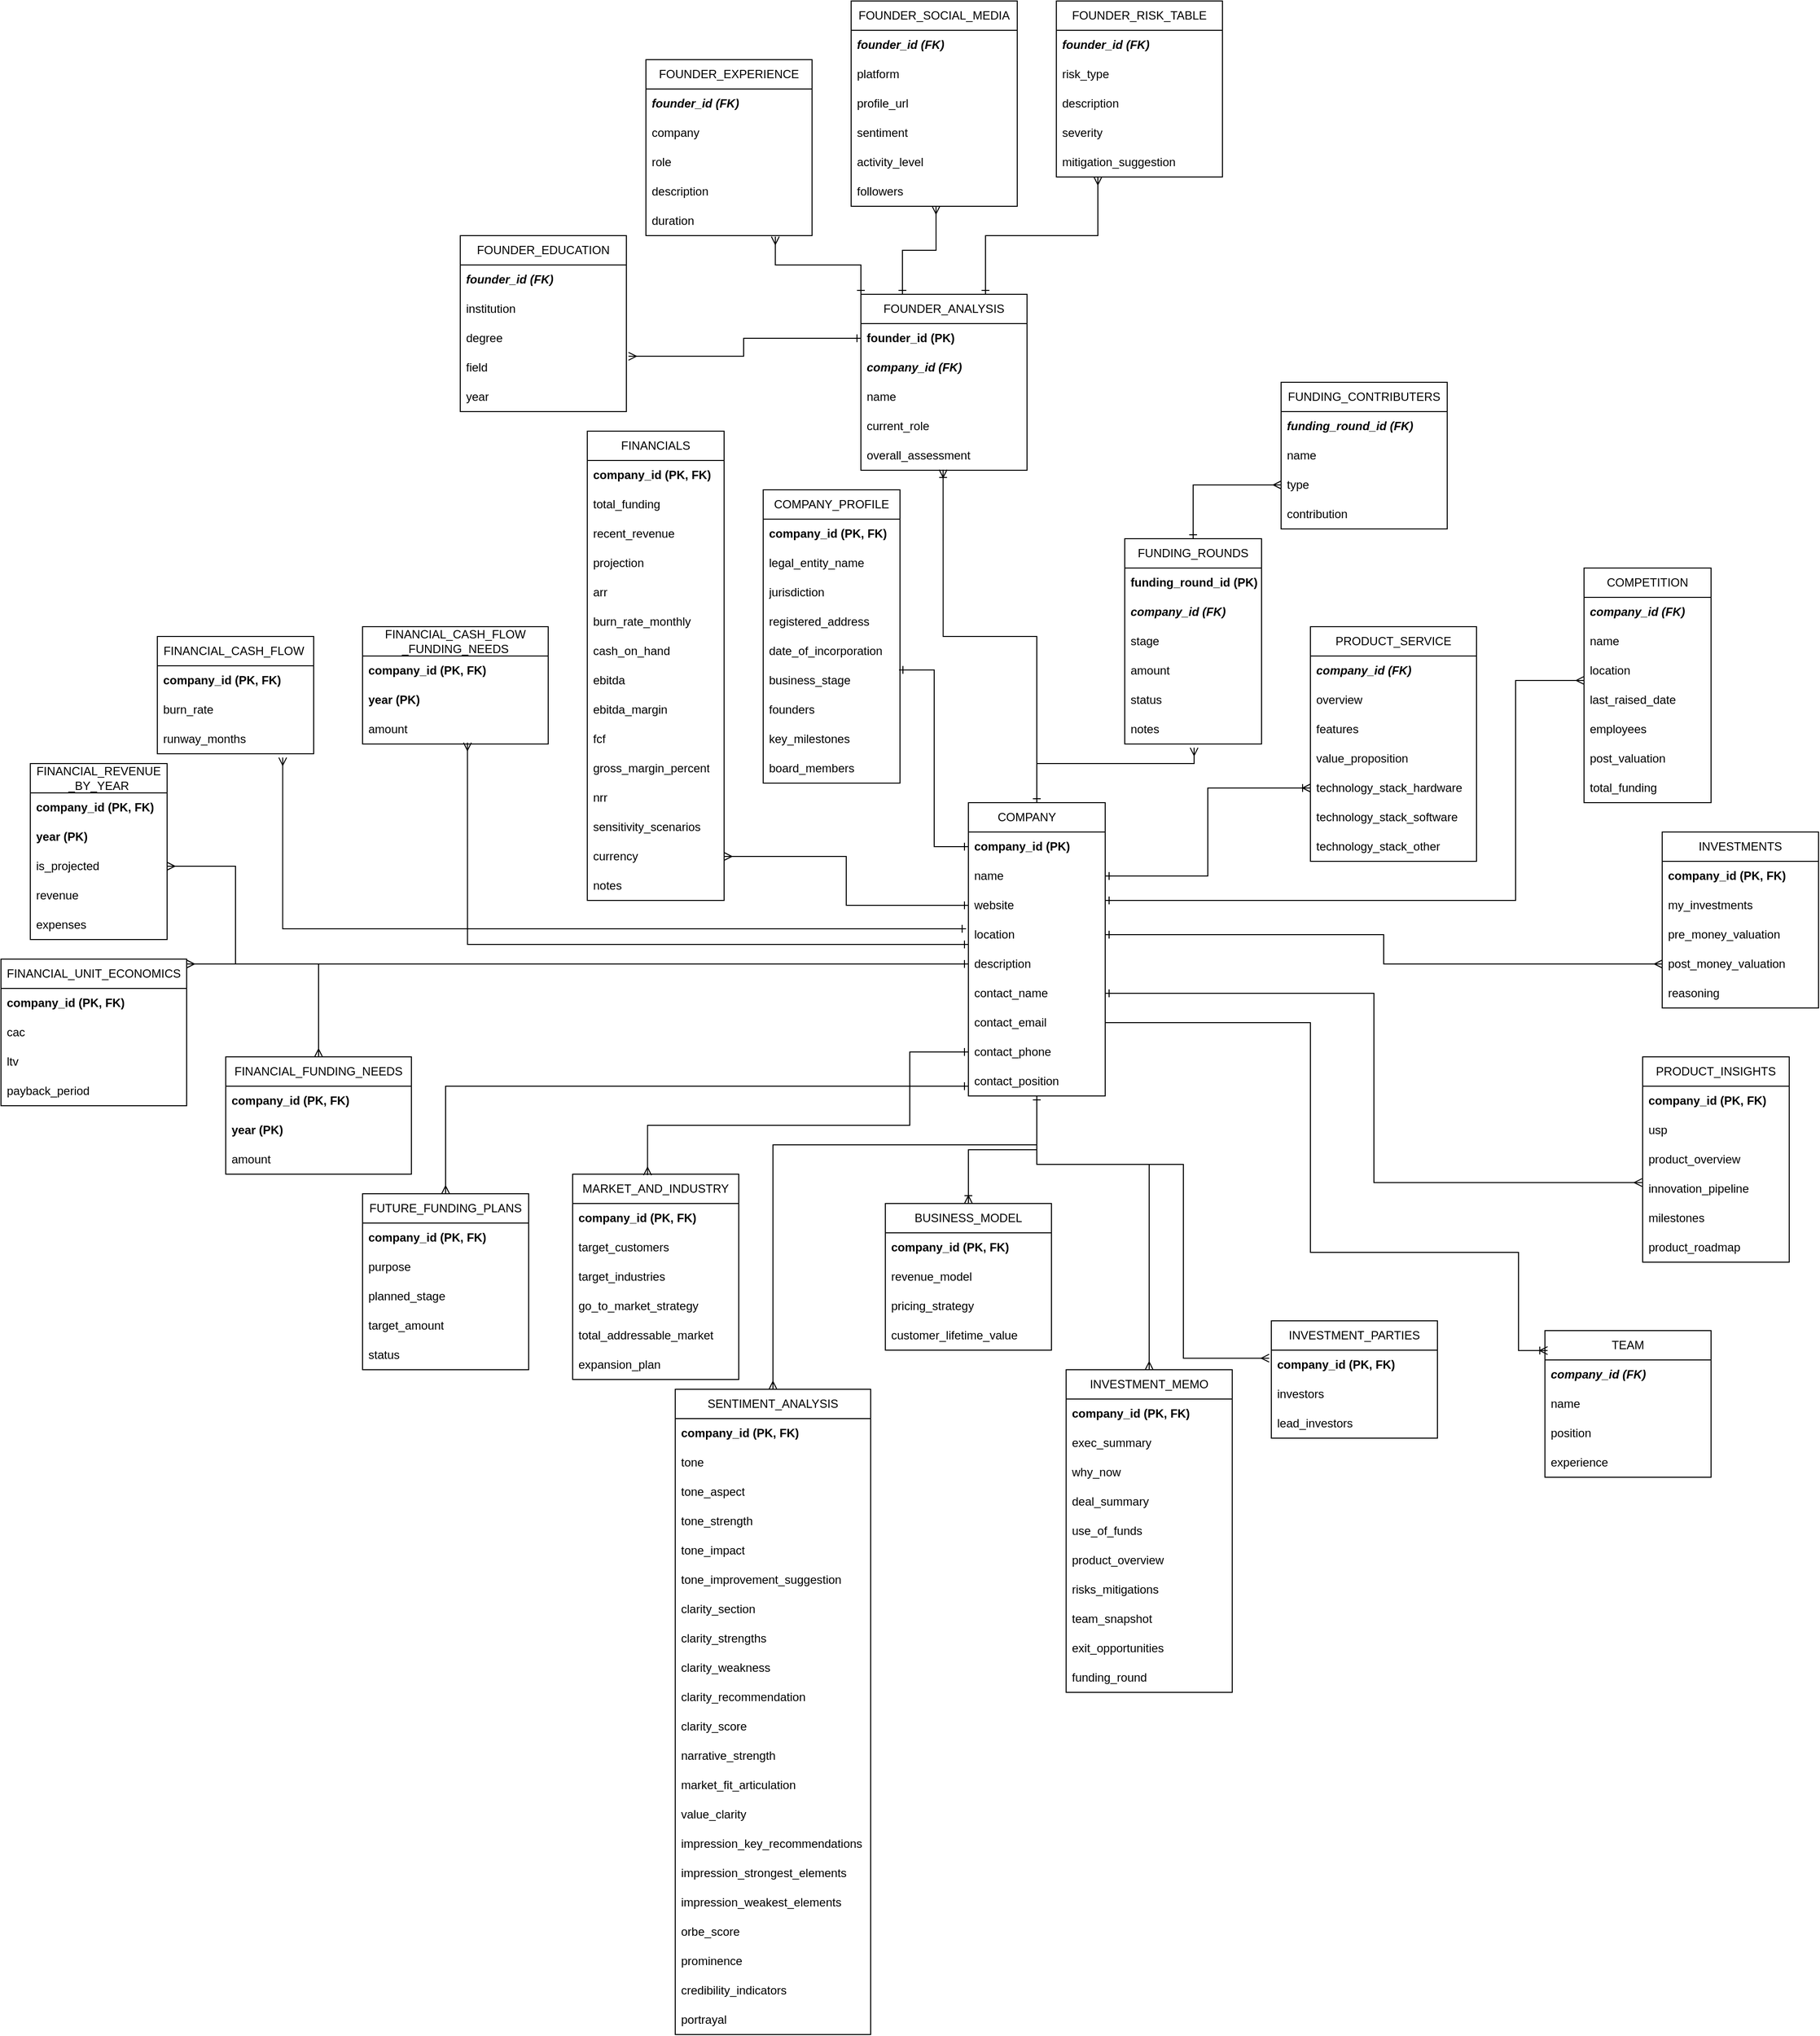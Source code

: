 <mxfile version="28.0.6">
  <diagram name="Page-1" id="qklQcicQejw600peosak">
    <mxGraphModel dx="2934" dy="2226" grid="1" gridSize="10" guides="1" tooltips="1" connect="1" arrows="1" fold="1" page="1" pageScale="1" pageWidth="850" pageHeight="1100" math="0" shadow="0">
      <root>
        <mxCell id="0" />
        <mxCell id="1" parent="0" />
        <mxCell id="TlJlZDZSZieGCdVHiY2L-186" style="edgeStyle=orthogonalEdgeStyle;rounded=0;orthogonalLoop=1;jettySize=auto;html=1;exitX=0.5;exitY=1;exitDx=0;exitDy=0;entryX=0.5;entryY=0;entryDx=0;entryDy=0;elbow=vertical;endArrow=ERmany;endFill=0;startArrow=ERone;startFill=0;" parent="1" source="TlJlZDZSZieGCdVHiY2L-1" target="TlJlZDZSZieGCdVHiY2L-111" edge="1">
          <mxGeometry relative="1" as="geometry">
            <Array as="points">
              <mxPoint x="410" y="670" />
              <mxPoint x="140" y="670" />
            </Array>
          </mxGeometry>
        </mxCell>
        <mxCell id="TlJlZDZSZieGCdVHiY2L-187" style="edgeStyle=orthogonalEdgeStyle;rounded=0;orthogonalLoop=1;jettySize=auto;html=1;exitX=0.5;exitY=1;exitDx=0;exitDy=0;entryX=0.5;entryY=0;entryDx=0;entryDy=0;elbow=vertical;startArrow=ERone;startFill=0;endArrow=ERoneToMany;endFill=0;" parent="1" source="TlJlZDZSZieGCdVHiY2L-1" target="TlJlZDZSZieGCdVHiY2L-119" edge="1">
          <mxGeometry relative="1" as="geometry" />
        </mxCell>
        <mxCell id="TlJlZDZSZieGCdVHiY2L-188" style="edgeStyle=orthogonalEdgeStyle;rounded=0;orthogonalLoop=1;jettySize=auto;html=1;exitX=0.5;exitY=1;exitDx=0;exitDy=0;entryX=0.5;entryY=0;entryDx=0;entryDy=0;elbow=vertical;startArrow=ERone;startFill=0;endArrow=ERmany;endFill=0;" parent="1" source="TlJlZDZSZieGCdVHiY2L-1" target="TlJlZDZSZieGCdVHiY2L-127" edge="1">
          <mxGeometry relative="1" as="geometry">
            <Array as="points">
              <mxPoint x="410" y="690" />
              <mxPoint x="525" y="690" />
            </Array>
          </mxGeometry>
        </mxCell>
        <mxCell id="TlJlZDZSZieGCdVHiY2L-1" value="COMPANY&lt;span style=&quot;white-space: pre;&quot;&gt;&#x9;&lt;/span&gt;" style="swimlane;fontStyle=0;childLayout=stackLayout;horizontal=1;startSize=30;horizontalStack=0;resizeParent=1;resizeParentMax=0;resizeLast=0;collapsible=1;marginBottom=0;whiteSpace=wrap;html=1;" parent="1" vertex="1">
          <mxGeometry x="340" y="320" width="140" height="300" as="geometry" />
        </mxCell>
        <mxCell id="TlJlZDZSZieGCdVHiY2L-2" value="&lt;b&gt;company_id (PK)&lt;/b&gt;" style="text;strokeColor=none;fillColor=none;align=left;verticalAlign=middle;spacingLeft=4;spacingRight=4;overflow=hidden;points=[[0,0.5],[1,0.5]];portConstraint=eastwest;rotatable=0;whiteSpace=wrap;html=1;" parent="TlJlZDZSZieGCdVHiY2L-1" vertex="1">
          <mxGeometry y="30" width="140" height="30" as="geometry" />
        </mxCell>
        <mxCell id="TlJlZDZSZieGCdVHiY2L-3" value="name" style="text;strokeColor=none;fillColor=none;align=left;verticalAlign=middle;spacingLeft=4;spacingRight=4;overflow=hidden;points=[[0,0.5],[1,0.5]];portConstraint=eastwest;rotatable=0;whiteSpace=wrap;html=1;" parent="TlJlZDZSZieGCdVHiY2L-1" vertex="1">
          <mxGeometry y="60" width="140" height="30" as="geometry" />
        </mxCell>
        <mxCell id="TlJlZDZSZieGCdVHiY2L-4" value="website" style="text;strokeColor=none;fillColor=none;align=left;verticalAlign=middle;spacingLeft=4;spacingRight=4;overflow=hidden;points=[[0,0.5],[1,0.5]];portConstraint=eastwest;rotatable=0;whiteSpace=wrap;html=1;" parent="TlJlZDZSZieGCdVHiY2L-1" vertex="1">
          <mxGeometry y="90" width="140" height="30" as="geometry" />
        </mxCell>
        <mxCell id="TlJlZDZSZieGCdVHiY2L-5" value="location" style="text;strokeColor=none;fillColor=none;align=left;verticalAlign=middle;spacingLeft=4;spacingRight=4;overflow=hidden;points=[[0,0.5],[1,0.5]];portConstraint=eastwest;rotatable=0;whiteSpace=wrap;html=1;" parent="TlJlZDZSZieGCdVHiY2L-1" vertex="1">
          <mxGeometry y="120" width="140" height="30" as="geometry" />
        </mxCell>
        <mxCell id="TlJlZDZSZieGCdVHiY2L-7" value="description" style="text;strokeColor=none;fillColor=none;align=left;verticalAlign=middle;spacingLeft=4;spacingRight=4;overflow=hidden;points=[[0,0.5],[1,0.5]];portConstraint=eastwest;rotatable=0;whiteSpace=wrap;html=1;" parent="TlJlZDZSZieGCdVHiY2L-1" vertex="1">
          <mxGeometry y="150" width="140" height="30" as="geometry" />
        </mxCell>
        <mxCell id="TlJlZDZSZieGCdVHiY2L-8" value="contact_name" style="text;strokeColor=none;fillColor=none;align=left;verticalAlign=middle;spacingLeft=4;spacingRight=4;overflow=hidden;points=[[0,0.5],[1,0.5]];portConstraint=eastwest;rotatable=0;whiteSpace=wrap;html=1;" parent="TlJlZDZSZieGCdVHiY2L-1" vertex="1">
          <mxGeometry y="180" width="140" height="30" as="geometry" />
        </mxCell>
        <mxCell id="TlJlZDZSZieGCdVHiY2L-9" value="contact_email" style="text;strokeColor=none;fillColor=none;align=left;verticalAlign=middle;spacingLeft=4;spacingRight=4;overflow=hidden;points=[[0,0.5],[1,0.5]];portConstraint=eastwest;rotatable=0;whiteSpace=wrap;html=1;" parent="TlJlZDZSZieGCdVHiY2L-1" vertex="1">
          <mxGeometry y="210" width="140" height="30" as="geometry" />
        </mxCell>
        <mxCell id="TlJlZDZSZieGCdVHiY2L-11" value="contact_phone" style="text;strokeColor=none;fillColor=none;align=left;verticalAlign=middle;spacingLeft=4;spacingRight=4;overflow=hidden;points=[[0,0.5],[1,0.5]];portConstraint=eastwest;rotatable=0;whiteSpace=wrap;html=1;" parent="TlJlZDZSZieGCdVHiY2L-1" vertex="1">
          <mxGeometry y="240" width="140" height="30" as="geometry" />
        </mxCell>
        <mxCell id="TlJlZDZSZieGCdVHiY2L-6" value="contact_position" style="text;strokeColor=none;fillColor=none;align=left;verticalAlign=middle;spacingLeft=4;spacingRight=4;overflow=hidden;points=[[0,0.5],[1,0.5]];portConstraint=eastwest;rotatable=0;whiteSpace=wrap;html=1;" parent="TlJlZDZSZieGCdVHiY2L-1" vertex="1">
          <mxGeometry y="270" width="140" height="30" as="geometry" />
        </mxCell>
        <mxCell id="TlJlZDZSZieGCdVHiY2L-12" value="COMPANY_PROFILE" style="swimlane;fontStyle=0;childLayout=stackLayout;horizontal=1;startSize=30;horizontalStack=0;resizeParent=1;resizeParentMax=0;resizeLast=0;collapsible=1;marginBottom=0;whiteSpace=wrap;html=1;" parent="1" vertex="1">
          <mxGeometry x="130" width="140" height="300" as="geometry" />
        </mxCell>
        <mxCell id="TlJlZDZSZieGCdVHiY2L-13" value="&lt;b&gt;company_id (PK, FK)&lt;/b&gt;" style="text;strokeColor=none;fillColor=none;align=left;verticalAlign=middle;spacingLeft=4;spacingRight=4;overflow=hidden;points=[[0,0.5],[1,0.5]];portConstraint=eastwest;rotatable=0;whiteSpace=wrap;html=1;" parent="TlJlZDZSZieGCdVHiY2L-12" vertex="1">
          <mxGeometry y="30" width="140" height="30" as="geometry" />
        </mxCell>
        <mxCell id="TlJlZDZSZieGCdVHiY2L-14" value="legal_entity_name" style="text;strokeColor=none;fillColor=none;align=left;verticalAlign=middle;spacingLeft=4;spacingRight=4;overflow=hidden;points=[[0,0.5],[1,0.5]];portConstraint=eastwest;rotatable=0;whiteSpace=wrap;html=1;" parent="TlJlZDZSZieGCdVHiY2L-12" vertex="1">
          <mxGeometry y="60" width="140" height="30" as="geometry" />
        </mxCell>
        <mxCell id="TlJlZDZSZieGCdVHiY2L-15" value="jurisdiction" style="text;strokeColor=none;fillColor=none;align=left;verticalAlign=middle;spacingLeft=4;spacingRight=4;overflow=hidden;points=[[0,0.5],[1,0.5]];portConstraint=eastwest;rotatable=0;whiteSpace=wrap;html=1;" parent="TlJlZDZSZieGCdVHiY2L-12" vertex="1">
          <mxGeometry y="90" width="140" height="30" as="geometry" />
        </mxCell>
        <mxCell id="TlJlZDZSZieGCdVHiY2L-16" value="registered_address" style="text;strokeColor=none;fillColor=none;align=left;verticalAlign=middle;spacingLeft=4;spacingRight=4;overflow=hidden;points=[[0,0.5],[1,0.5]];portConstraint=eastwest;rotatable=0;whiteSpace=wrap;html=1;" parent="TlJlZDZSZieGCdVHiY2L-12" vertex="1">
          <mxGeometry y="120" width="140" height="30" as="geometry" />
        </mxCell>
        <mxCell id="TlJlZDZSZieGCdVHiY2L-17" value="date_of_incorporation" style="text;strokeColor=none;fillColor=none;align=left;verticalAlign=middle;spacingLeft=4;spacingRight=4;overflow=hidden;points=[[0,0.5],[1,0.5]];portConstraint=eastwest;rotatable=0;whiteSpace=wrap;html=1;" parent="TlJlZDZSZieGCdVHiY2L-12" vertex="1">
          <mxGeometry y="150" width="140" height="30" as="geometry" />
        </mxCell>
        <mxCell id="TlJlZDZSZieGCdVHiY2L-18" value="business_stage" style="text;strokeColor=none;fillColor=none;align=left;verticalAlign=middle;spacingLeft=4;spacingRight=4;overflow=hidden;points=[[0,0.5],[1,0.5]];portConstraint=eastwest;rotatable=0;whiteSpace=wrap;html=1;" parent="TlJlZDZSZieGCdVHiY2L-12" vertex="1">
          <mxGeometry y="180" width="140" height="30" as="geometry" />
        </mxCell>
        <mxCell id="TlJlZDZSZieGCdVHiY2L-19" value="founders" style="text;strokeColor=none;fillColor=none;align=left;verticalAlign=middle;spacingLeft=4;spacingRight=4;overflow=hidden;points=[[0,0.5],[1,0.5]];portConstraint=eastwest;rotatable=0;whiteSpace=wrap;html=1;" parent="TlJlZDZSZieGCdVHiY2L-12" vertex="1">
          <mxGeometry y="210" width="140" height="30" as="geometry" />
        </mxCell>
        <mxCell id="TlJlZDZSZieGCdVHiY2L-20" value="key_milestones" style="text;strokeColor=none;fillColor=none;align=left;verticalAlign=middle;spacingLeft=4;spacingRight=4;overflow=hidden;points=[[0,0.5],[1,0.5]];portConstraint=eastwest;rotatable=0;whiteSpace=wrap;html=1;" parent="TlJlZDZSZieGCdVHiY2L-12" vertex="1">
          <mxGeometry y="240" width="140" height="30" as="geometry" />
        </mxCell>
        <mxCell id="TlJlZDZSZieGCdVHiY2L-21" value="board_members" style="text;strokeColor=none;fillColor=none;align=left;verticalAlign=middle;spacingLeft=4;spacingRight=4;overflow=hidden;points=[[0,0.5],[1,0.5]];portConstraint=eastwest;rotatable=0;whiteSpace=wrap;html=1;" parent="TlJlZDZSZieGCdVHiY2L-12" vertex="1">
          <mxGeometry y="270" width="140" height="30" as="geometry" />
        </mxCell>
        <mxCell id="TlJlZDZSZieGCdVHiY2L-22" value="PRODUCT_SERVICE" style="swimlane;fontStyle=0;childLayout=stackLayout;horizontal=1;startSize=30;horizontalStack=0;resizeParent=1;resizeParentMax=0;resizeLast=0;collapsible=1;marginBottom=0;whiteSpace=wrap;html=1;" parent="1" vertex="1">
          <mxGeometry x="690" y="140" width="170" height="240" as="geometry" />
        </mxCell>
        <mxCell id="TlJlZDZSZieGCdVHiY2L-23" value="&lt;b&gt;&lt;i&gt;company_id (FK)&lt;/i&gt;&lt;/b&gt;" style="text;strokeColor=none;fillColor=none;align=left;verticalAlign=middle;spacingLeft=4;spacingRight=4;overflow=hidden;points=[[0,0.5],[1,0.5]];portConstraint=eastwest;rotatable=0;whiteSpace=wrap;html=1;" parent="TlJlZDZSZieGCdVHiY2L-22" vertex="1">
          <mxGeometry y="30" width="170" height="30" as="geometry" />
        </mxCell>
        <mxCell id="TlJlZDZSZieGCdVHiY2L-24" value="overview" style="text;strokeColor=none;fillColor=none;align=left;verticalAlign=middle;spacingLeft=4;spacingRight=4;overflow=hidden;points=[[0,0.5],[1,0.5]];portConstraint=eastwest;rotatable=0;whiteSpace=wrap;html=1;" parent="TlJlZDZSZieGCdVHiY2L-22" vertex="1">
          <mxGeometry y="60" width="170" height="30" as="geometry" />
        </mxCell>
        <mxCell id="TlJlZDZSZieGCdVHiY2L-25" value="features" style="text;strokeColor=none;fillColor=none;align=left;verticalAlign=middle;spacingLeft=4;spacingRight=4;overflow=hidden;points=[[0,0.5],[1,0.5]];portConstraint=eastwest;rotatable=0;whiteSpace=wrap;html=1;" parent="TlJlZDZSZieGCdVHiY2L-22" vertex="1">
          <mxGeometry y="90" width="170" height="30" as="geometry" />
        </mxCell>
        <mxCell id="TlJlZDZSZieGCdVHiY2L-26" value="value_proposition" style="text;strokeColor=none;fillColor=none;align=left;verticalAlign=middle;spacingLeft=4;spacingRight=4;overflow=hidden;points=[[0,0.5],[1,0.5]];portConstraint=eastwest;rotatable=0;whiteSpace=wrap;html=1;" parent="TlJlZDZSZieGCdVHiY2L-22" vertex="1">
          <mxGeometry y="120" width="170" height="30" as="geometry" />
        </mxCell>
        <mxCell id="TlJlZDZSZieGCdVHiY2L-27" value="technology_stack_hardware" style="text;strokeColor=none;fillColor=none;align=left;verticalAlign=middle;spacingLeft=4;spacingRight=4;overflow=hidden;points=[[0,0.5],[1,0.5]];portConstraint=eastwest;rotatable=0;whiteSpace=wrap;html=1;" parent="TlJlZDZSZieGCdVHiY2L-22" vertex="1">
          <mxGeometry y="150" width="170" height="30" as="geometry" />
        </mxCell>
        <mxCell id="TlJlZDZSZieGCdVHiY2L-28" value="technology_stack_software" style="text;strokeColor=none;fillColor=none;align=left;verticalAlign=middle;spacingLeft=4;spacingRight=4;overflow=hidden;points=[[0,0.5],[1,0.5]];portConstraint=eastwest;rotatable=0;whiteSpace=wrap;html=1;" parent="TlJlZDZSZieGCdVHiY2L-22" vertex="1">
          <mxGeometry y="180" width="170" height="30" as="geometry" />
        </mxCell>
        <mxCell id="TlJlZDZSZieGCdVHiY2L-29" value="technology_stack_other" style="text;strokeColor=none;fillColor=none;align=left;verticalAlign=middle;spacingLeft=4;spacingRight=4;overflow=hidden;points=[[0,0.5],[1,0.5]];portConstraint=eastwest;rotatable=0;whiteSpace=wrap;html=1;" parent="TlJlZDZSZieGCdVHiY2L-22" vertex="1">
          <mxGeometry y="210" width="170" height="30" as="geometry" />
        </mxCell>
        <mxCell id="TlJlZDZSZieGCdVHiY2L-32" value="FINANCIALS" style="swimlane;fontStyle=0;childLayout=stackLayout;horizontal=1;startSize=30;horizontalStack=0;resizeParent=1;resizeParentMax=0;resizeLast=0;collapsible=1;marginBottom=0;whiteSpace=wrap;html=1;" parent="1" vertex="1">
          <mxGeometry x="-50" y="-60" width="140" height="480" as="geometry" />
        </mxCell>
        <mxCell id="TlJlZDZSZieGCdVHiY2L-33" value="&lt;b&gt;company_id (PK, FK)&lt;/b&gt;" style="text;strokeColor=none;fillColor=none;align=left;verticalAlign=middle;spacingLeft=4;spacingRight=4;overflow=hidden;points=[[0,0.5],[1,0.5]];portConstraint=eastwest;rotatable=0;whiteSpace=wrap;html=1;" parent="TlJlZDZSZieGCdVHiY2L-32" vertex="1">
          <mxGeometry y="30" width="140" height="30" as="geometry" />
        </mxCell>
        <mxCell id="ykZEtMX4j5KhFDr8qC0R-50" value="total_funding" style="text;strokeColor=none;fillColor=none;align=left;verticalAlign=middle;spacingLeft=4;spacingRight=4;overflow=hidden;points=[[0,0.5],[1,0.5]];portConstraint=eastwest;rotatable=0;whiteSpace=wrap;html=1;" vertex="1" parent="TlJlZDZSZieGCdVHiY2L-32">
          <mxGeometry y="60" width="140" height="30" as="geometry" />
        </mxCell>
        <mxCell id="ykZEtMX4j5KhFDr8qC0R-51" value="recent_revenue" style="text;strokeColor=none;fillColor=none;align=left;verticalAlign=middle;spacingLeft=4;spacingRight=4;overflow=hidden;points=[[0,0.5],[1,0.5]];portConstraint=eastwest;rotatable=0;whiteSpace=wrap;html=1;" vertex="1" parent="TlJlZDZSZieGCdVHiY2L-32">
          <mxGeometry y="90" width="140" height="30" as="geometry" />
        </mxCell>
        <mxCell id="TlJlZDZSZieGCdVHiY2L-36" value="projection" style="text;strokeColor=none;fillColor=none;align=left;verticalAlign=middle;spacingLeft=4;spacingRight=4;overflow=hidden;points=[[0,0.5],[1,0.5]];portConstraint=eastwest;rotatable=0;whiteSpace=wrap;html=1;" parent="TlJlZDZSZieGCdVHiY2L-32" vertex="1">
          <mxGeometry y="120" width="140" height="30" as="geometry" />
        </mxCell>
        <mxCell id="ykZEtMX4j5KhFDr8qC0R-53" value="arr" style="text;strokeColor=none;fillColor=none;align=left;verticalAlign=middle;spacingLeft=4;spacingRight=4;overflow=hidden;points=[[0,0.5],[1,0.5]];portConstraint=eastwest;rotatable=0;whiteSpace=wrap;html=1;" vertex="1" parent="TlJlZDZSZieGCdVHiY2L-32">
          <mxGeometry y="150" width="140" height="30" as="geometry" />
        </mxCell>
        <mxCell id="ykZEtMX4j5KhFDr8qC0R-54" value="burn_rate_monthly" style="text;strokeColor=none;fillColor=none;align=left;verticalAlign=middle;spacingLeft=4;spacingRight=4;overflow=hidden;points=[[0,0.5],[1,0.5]];portConstraint=eastwest;rotatable=0;whiteSpace=wrap;html=1;" vertex="1" parent="TlJlZDZSZieGCdVHiY2L-32">
          <mxGeometry y="180" width="140" height="30" as="geometry" />
        </mxCell>
        <mxCell id="ykZEtMX4j5KhFDr8qC0R-55" value="cash_on_hand" style="text;strokeColor=none;fillColor=none;align=left;verticalAlign=middle;spacingLeft=4;spacingRight=4;overflow=hidden;points=[[0,0.5],[1,0.5]];portConstraint=eastwest;rotatable=0;whiteSpace=wrap;html=1;" vertex="1" parent="TlJlZDZSZieGCdVHiY2L-32">
          <mxGeometry y="210" width="140" height="30" as="geometry" />
        </mxCell>
        <mxCell id="ykZEtMX4j5KhFDr8qC0R-56" value="ebitda" style="text;strokeColor=none;fillColor=none;align=left;verticalAlign=middle;spacingLeft=4;spacingRight=4;overflow=hidden;points=[[0,0.5],[1,0.5]];portConstraint=eastwest;rotatable=0;whiteSpace=wrap;html=1;" vertex="1" parent="TlJlZDZSZieGCdVHiY2L-32">
          <mxGeometry y="240" width="140" height="30" as="geometry" />
        </mxCell>
        <mxCell id="ykZEtMX4j5KhFDr8qC0R-57" value="ebitda_margin" style="text;strokeColor=none;fillColor=none;align=left;verticalAlign=middle;spacingLeft=4;spacingRight=4;overflow=hidden;points=[[0,0.5],[1,0.5]];portConstraint=eastwest;rotatable=0;whiteSpace=wrap;html=1;" vertex="1" parent="TlJlZDZSZieGCdVHiY2L-32">
          <mxGeometry y="270" width="140" height="30" as="geometry" />
        </mxCell>
        <mxCell id="ykZEtMX4j5KhFDr8qC0R-52" value="fcf" style="text;strokeColor=none;fillColor=none;align=left;verticalAlign=middle;spacingLeft=4;spacingRight=4;overflow=hidden;points=[[0,0.5],[1,0.5]];portConstraint=eastwest;rotatable=0;whiteSpace=wrap;html=1;" vertex="1" parent="TlJlZDZSZieGCdVHiY2L-32">
          <mxGeometry y="300" width="140" height="30" as="geometry" />
        </mxCell>
        <mxCell id="ykZEtMX4j5KhFDr8qC0R-60" value="gross_margin_percent" style="text;strokeColor=none;fillColor=none;align=left;verticalAlign=middle;spacingLeft=4;spacingRight=4;overflow=hidden;points=[[0,0.5],[1,0.5]];portConstraint=eastwest;rotatable=0;whiteSpace=wrap;html=1;" vertex="1" parent="TlJlZDZSZieGCdVHiY2L-32">
          <mxGeometry y="330" width="140" height="30" as="geometry" />
        </mxCell>
        <mxCell id="ykZEtMX4j5KhFDr8qC0R-61" value="nrr" style="text;strokeColor=none;fillColor=none;align=left;verticalAlign=middle;spacingLeft=4;spacingRight=4;overflow=hidden;points=[[0,0.5],[1,0.5]];portConstraint=eastwest;rotatable=0;whiteSpace=wrap;html=1;" vertex="1" parent="TlJlZDZSZieGCdVHiY2L-32">
          <mxGeometry y="360" width="140" height="30" as="geometry" />
        </mxCell>
        <mxCell id="ykZEtMX4j5KhFDr8qC0R-62" value="sensitivity_scenarios" style="text;strokeColor=none;fillColor=none;align=left;verticalAlign=middle;spacingLeft=4;spacingRight=4;overflow=hidden;points=[[0,0.5],[1,0.5]];portConstraint=eastwest;rotatable=0;whiteSpace=wrap;html=1;" vertex="1" parent="TlJlZDZSZieGCdVHiY2L-32">
          <mxGeometry y="390" width="140" height="30" as="geometry" />
        </mxCell>
        <mxCell id="ykZEtMX4j5KhFDr8qC0R-65" value="currency" style="text;strokeColor=none;fillColor=none;align=left;verticalAlign=middle;spacingLeft=4;spacingRight=4;overflow=hidden;points=[[0,0.5],[1,0.5]];portConstraint=eastwest;rotatable=0;whiteSpace=wrap;html=1;" vertex="1" parent="TlJlZDZSZieGCdVHiY2L-32">
          <mxGeometry y="420" width="140" height="30" as="geometry" />
        </mxCell>
        <mxCell id="ykZEtMX4j5KhFDr8qC0R-63" value="notes" style="text;strokeColor=none;fillColor=none;align=left;verticalAlign=middle;spacingLeft=4;spacingRight=4;overflow=hidden;points=[[0,0.5],[1,0.5]];portConstraint=eastwest;rotatable=0;whiteSpace=wrap;html=1;" vertex="1" parent="TlJlZDZSZieGCdVHiY2L-32">
          <mxGeometry y="450" width="140" height="30" as="geometry" />
        </mxCell>
        <mxCell id="TlJlZDZSZieGCdVHiY2L-194" style="edgeStyle=orthogonalEdgeStyle;rounded=0;orthogonalLoop=1;jettySize=auto;html=1;exitX=0.5;exitY=0;exitDx=0;exitDy=0;entryX=0;entryY=0.5;entryDx=0;entryDy=0;elbow=vertical;endArrow=ERmany;endFill=0;startArrow=ERone;startFill=0;" parent="1" source="TlJlZDZSZieGCdVHiY2L-42" target="TlJlZDZSZieGCdVHiY2L-53" edge="1">
          <mxGeometry relative="1" as="geometry" />
        </mxCell>
        <mxCell id="TlJlZDZSZieGCdVHiY2L-42" value="FUNDING_ROUNDS" style="swimlane;fontStyle=0;childLayout=stackLayout;horizontal=1;startSize=30;horizontalStack=0;resizeParent=1;resizeParentMax=0;resizeLast=0;collapsible=1;marginBottom=0;whiteSpace=wrap;html=1;" parent="1" vertex="1">
          <mxGeometry x="500" y="50" width="140" height="210" as="geometry" />
        </mxCell>
        <mxCell id="TlJlZDZSZieGCdVHiY2L-44" value="&lt;b&gt;funding_round_id (PK)&lt;/b&gt;" style="text;strokeColor=none;fillColor=none;align=left;verticalAlign=middle;spacingLeft=4;spacingRight=4;overflow=hidden;points=[[0,0.5],[1,0.5]];portConstraint=eastwest;rotatable=0;whiteSpace=wrap;html=1;" parent="TlJlZDZSZieGCdVHiY2L-42" vertex="1">
          <mxGeometry y="30" width="140" height="30" as="geometry" />
        </mxCell>
        <mxCell id="TlJlZDZSZieGCdVHiY2L-43" value="&lt;b&gt;&lt;i&gt;company_id (FK)&lt;/i&gt;&lt;/b&gt;" style="text;strokeColor=none;fillColor=none;align=left;verticalAlign=middle;spacingLeft=4;spacingRight=4;overflow=hidden;points=[[0,0.5],[1,0.5]];portConstraint=eastwest;rotatable=0;whiteSpace=wrap;html=1;" parent="TlJlZDZSZieGCdVHiY2L-42" vertex="1">
          <mxGeometry y="60" width="140" height="30" as="geometry" />
        </mxCell>
        <mxCell id="TlJlZDZSZieGCdVHiY2L-45" value="stage" style="text;strokeColor=none;fillColor=none;align=left;verticalAlign=middle;spacingLeft=4;spacingRight=4;overflow=hidden;points=[[0,0.5],[1,0.5]];portConstraint=eastwest;rotatable=0;whiteSpace=wrap;html=1;" parent="TlJlZDZSZieGCdVHiY2L-42" vertex="1">
          <mxGeometry y="90" width="140" height="30" as="geometry" />
        </mxCell>
        <mxCell id="TlJlZDZSZieGCdVHiY2L-46" value="amount" style="text;strokeColor=none;fillColor=none;align=left;verticalAlign=middle;spacingLeft=4;spacingRight=4;overflow=hidden;points=[[0,0.5],[1,0.5]];portConstraint=eastwest;rotatable=0;whiteSpace=wrap;html=1;" parent="TlJlZDZSZieGCdVHiY2L-42" vertex="1">
          <mxGeometry y="120" width="140" height="30" as="geometry" />
        </mxCell>
        <mxCell id="TlJlZDZSZieGCdVHiY2L-47" value="status" style="text;strokeColor=none;fillColor=none;align=left;verticalAlign=middle;spacingLeft=4;spacingRight=4;overflow=hidden;points=[[0,0.5],[1,0.5]];portConstraint=eastwest;rotatable=0;whiteSpace=wrap;html=1;" parent="TlJlZDZSZieGCdVHiY2L-42" vertex="1">
          <mxGeometry y="150" width="140" height="30" as="geometry" />
        </mxCell>
        <mxCell id="TlJlZDZSZieGCdVHiY2L-48" value="notes" style="text;strokeColor=none;fillColor=none;align=left;verticalAlign=middle;spacingLeft=4;spacingRight=4;overflow=hidden;points=[[0,0.5],[1,0.5]];portConstraint=eastwest;rotatable=0;whiteSpace=wrap;html=1;" parent="TlJlZDZSZieGCdVHiY2L-42" vertex="1">
          <mxGeometry y="180" width="140" height="30" as="geometry" />
        </mxCell>
        <mxCell id="TlJlZDZSZieGCdVHiY2L-49" value="FUNDING_CONTRIBUTERS" style="swimlane;fontStyle=0;childLayout=stackLayout;horizontal=1;startSize=30;horizontalStack=0;resizeParent=1;resizeParentMax=0;resizeLast=0;collapsible=1;marginBottom=0;whiteSpace=wrap;html=1;" parent="1" vertex="1">
          <mxGeometry x="660" y="-110" width="170" height="150" as="geometry" />
        </mxCell>
        <mxCell id="TlJlZDZSZieGCdVHiY2L-50" value="&lt;b&gt;funding_round_id (FK)&lt;/b&gt;" style="text;strokeColor=none;fillColor=none;align=left;verticalAlign=middle;spacingLeft=4;spacingRight=4;overflow=hidden;points=[[0,0.5],[1,0.5]];portConstraint=eastwest;rotatable=0;whiteSpace=wrap;html=1;fontStyle=2" parent="TlJlZDZSZieGCdVHiY2L-49" vertex="1">
          <mxGeometry y="30" width="170" height="30" as="geometry" />
        </mxCell>
        <mxCell id="TlJlZDZSZieGCdVHiY2L-52" value="name" style="text;strokeColor=none;fillColor=none;align=left;verticalAlign=middle;spacingLeft=4;spacingRight=4;overflow=hidden;points=[[0,0.5],[1,0.5]];portConstraint=eastwest;rotatable=0;whiteSpace=wrap;html=1;" parent="TlJlZDZSZieGCdVHiY2L-49" vertex="1">
          <mxGeometry y="60" width="170" height="30" as="geometry" />
        </mxCell>
        <mxCell id="TlJlZDZSZieGCdVHiY2L-53" value="type" style="text;strokeColor=none;fillColor=none;align=left;verticalAlign=middle;spacingLeft=4;spacingRight=4;overflow=hidden;points=[[0,0.5],[1,0.5]];portConstraint=eastwest;rotatable=0;whiteSpace=wrap;html=1;" parent="TlJlZDZSZieGCdVHiY2L-49" vertex="1">
          <mxGeometry y="90" width="170" height="30" as="geometry" />
        </mxCell>
        <mxCell id="TlJlZDZSZieGCdVHiY2L-54" value="contribution" style="text;strokeColor=none;fillColor=none;align=left;verticalAlign=middle;spacingLeft=4;spacingRight=4;overflow=hidden;points=[[0,0.5],[1,0.5]];portConstraint=eastwest;rotatable=0;whiteSpace=wrap;html=1;" parent="TlJlZDZSZieGCdVHiY2L-49" vertex="1">
          <mxGeometry y="120" width="170" height="30" as="geometry" />
        </mxCell>
        <mxCell id="TlJlZDZSZieGCdVHiY2L-56" value="FUTURE_FUNDING_PLANS" style="swimlane;fontStyle=0;childLayout=stackLayout;horizontal=1;startSize=30;horizontalStack=0;resizeParent=1;resizeParentMax=0;resizeLast=0;collapsible=1;marginBottom=0;whiteSpace=wrap;html=1;" parent="1" vertex="1">
          <mxGeometry x="-280" y="720" width="170" height="180" as="geometry" />
        </mxCell>
        <mxCell id="TlJlZDZSZieGCdVHiY2L-57" value="&lt;b&gt;company_id (PK, FK)&lt;/b&gt;" style="text;strokeColor=none;fillColor=none;align=left;verticalAlign=middle;spacingLeft=4;spacingRight=4;overflow=hidden;points=[[0,0.5],[1,0.5]];portConstraint=eastwest;rotatable=0;whiteSpace=wrap;html=1;" parent="TlJlZDZSZieGCdVHiY2L-56" vertex="1">
          <mxGeometry y="30" width="170" height="30" as="geometry" />
        </mxCell>
        <mxCell id="TlJlZDZSZieGCdVHiY2L-58" value="purpose" style="text;strokeColor=none;fillColor=none;align=left;verticalAlign=middle;spacingLeft=4;spacingRight=4;overflow=hidden;points=[[0,0.5],[1,0.5]];portConstraint=eastwest;rotatable=0;whiteSpace=wrap;html=1;" parent="TlJlZDZSZieGCdVHiY2L-56" vertex="1">
          <mxGeometry y="60" width="170" height="30" as="geometry" />
        </mxCell>
        <mxCell id="TlJlZDZSZieGCdVHiY2L-59" value="planned_stage" style="text;strokeColor=none;fillColor=none;align=left;verticalAlign=middle;spacingLeft=4;spacingRight=4;overflow=hidden;points=[[0,0.5],[1,0.5]];portConstraint=eastwest;rotatable=0;whiteSpace=wrap;html=1;" parent="TlJlZDZSZieGCdVHiY2L-56" vertex="1">
          <mxGeometry y="90" width="170" height="30" as="geometry" />
        </mxCell>
        <mxCell id="TlJlZDZSZieGCdVHiY2L-60" value="target_amount" style="text;strokeColor=none;fillColor=none;align=left;verticalAlign=middle;spacingLeft=4;spacingRight=4;overflow=hidden;points=[[0,0.5],[1,0.5]];portConstraint=eastwest;rotatable=0;whiteSpace=wrap;html=1;" parent="TlJlZDZSZieGCdVHiY2L-56" vertex="1">
          <mxGeometry y="120" width="170" height="30" as="geometry" />
        </mxCell>
        <mxCell id="TlJlZDZSZieGCdVHiY2L-61" value="status" style="text;strokeColor=none;fillColor=none;align=left;verticalAlign=middle;spacingLeft=4;spacingRight=4;overflow=hidden;points=[[0,0.5],[1,0.5]];portConstraint=eastwest;rotatable=0;whiteSpace=wrap;html=1;" parent="TlJlZDZSZieGCdVHiY2L-56" vertex="1">
          <mxGeometry y="150" width="170" height="30" as="geometry" />
        </mxCell>
        <mxCell id="TlJlZDZSZieGCdVHiY2L-199" style="edgeStyle=orthogonalEdgeStyle;rounded=0;orthogonalLoop=1;jettySize=auto;html=1;exitX=0.75;exitY=0;exitDx=0;exitDy=0;entryX=0.25;entryY=1;entryDx=0;entryDy=0;elbow=vertical;endArrow=ERmany;endFill=0;startArrow=ERone;startFill=0;" parent="1" source="TlJlZDZSZieGCdVHiY2L-64" target="TlJlZDZSZieGCdVHiY2L-84" edge="1">
          <mxGeometry relative="1" as="geometry" />
        </mxCell>
        <mxCell id="TlJlZDZSZieGCdVHiY2L-64" value="FOUNDER_ANALYSIS" style="swimlane;fontStyle=0;childLayout=stackLayout;horizontal=1;startSize=30;horizontalStack=0;resizeParent=1;resizeParentMax=0;resizeLast=0;collapsible=1;marginBottom=0;whiteSpace=wrap;html=1;" parent="1" vertex="1">
          <mxGeometry x="230" y="-200" width="170" height="180" as="geometry" />
        </mxCell>
        <mxCell id="TlJlZDZSZieGCdVHiY2L-66" value="&lt;b&gt;founder_id (PK)&lt;/b&gt;" style="text;strokeColor=none;fillColor=none;align=left;verticalAlign=middle;spacingLeft=4;spacingRight=4;overflow=hidden;points=[[0,0.5],[1,0.5]];portConstraint=eastwest;rotatable=0;whiteSpace=wrap;html=1;" parent="TlJlZDZSZieGCdVHiY2L-64" vertex="1">
          <mxGeometry y="30" width="170" height="30" as="geometry" />
        </mxCell>
        <mxCell id="TlJlZDZSZieGCdVHiY2L-65" value="&lt;b&gt;&lt;i&gt;company_id (FK)&lt;/i&gt;&lt;/b&gt;" style="text;strokeColor=none;fillColor=none;align=left;verticalAlign=middle;spacingLeft=4;spacingRight=4;overflow=hidden;points=[[0,0.5],[1,0.5]];portConstraint=eastwest;rotatable=0;whiteSpace=wrap;html=1;" parent="TlJlZDZSZieGCdVHiY2L-64" vertex="1">
          <mxGeometry y="60" width="170" height="30" as="geometry" />
        </mxCell>
        <mxCell id="TlJlZDZSZieGCdVHiY2L-67" value="name" style="text;strokeColor=none;fillColor=none;align=left;verticalAlign=middle;spacingLeft=4;spacingRight=4;overflow=hidden;points=[[0,0.5],[1,0.5]];portConstraint=eastwest;rotatable=0;whiteSpace=wrap;html=1;" parent="TlJlZDZSZieGCdVHiY2L-64" vertex="1">
          <mxGeometry y="90" width="170" height="30" as="geometry" />
        </mxCell>
        <mxCell id="TlJlZDZSZieGCdVHiY2L-68" value="current_role" style="text;strokeColor=none;fillColor=none;align=left;verticalAlign=middle;spacingLeft=4;spacingRight=4;overflow=hidden;points=[[0,0.5],[1,0.5]];portConstraint=eastwest;rotatable=0;whiteSpace=wrap;html=1;" parent="TlJlZDZSZieGCdVHiY2L-64" vertex="1">
          <mxGeometry y="120" width="170" height="30" as="geometry" />
        </mxCell>
        <mxCell id="TlJlZDZSZieGCdVHiY2L-69" value="overall_assessment" style="text;strokeColor=none;fillColor=none;align=left;verticalAlign=middle;spacingLeft=4;spacingRight=4;overflow=hidden;points=[[0,0.5],[1,0.5]];portConstraint=eastwest;rotatable=0;whiteSpace=wrap;html=1;" parent="TlJlZDZSZieGCdVHiY2L-64" vertex="1">
          <mxGeometry y="150" width="170" height="30" as="geometry" />
        </mxCell>
        <mxCell id="TlJlZDZSZieGCdVHiY2L-72" value="FOUNDER_EDUCATION" style="swimlane;fontStyle=0;childLayout=stackLayout;horizontal=1;startSize=30;horizontalStack=0;resizeParent=1;resizeParentMax=0;resizeLast=0;collapsible=1;marginBottom=0;whiteSpace=wrap;html=1;" parent="1" vertex="1">
          <mxGeometry x="-180" y="-260" width="170" height="180" as="geometry" />
        </mxCell>
        <mxCell id="TlJlZDZSZieGCdVHiY2L-73" value="&lt;b&gt;founder_id (FK)&lt;/b&gt;" style="text;strokeColor=none;fillColor=none;align=left;verticalAlign=middle;spacingLeft=4;spacingRight=4;overflow=hidden;points=[[0,0.5],[1,0.5]];portConstraint=eastwest;rotatable=0;whiteSpace=wrap;html=1;fontStyle=2" parent="TlJlZDZSZieGCdVHiY2L-72" vertex="1">
          <mxGeometry y="30" width="170" height="30" as="geometry" />
        </mxCell>
        <mxCell id="TlJlZDZSZieGCdVHiY2L-75" value="institution" style="text;strokeColor=none;fillColor=none;align=left;verticalAlign=middle;spacingLeft=4;spacingRight=4;overflow=hidden;points=[[0,0.5],[1,0.5]];portConstraint=eastwest;rotatable=0;whiteSpace=wrap;html=1;" parent="TlJlZDZSZieGCdVHiY2L-72" vertex="1">
          <mxGeometry y="60" width="170" height="30" as="geometry" />
        </mxCell>
        <mxCell id="TlJlZDZSZieGCdVHiY2L-76" value="degree" style="text;strokeColor=none;fillColor=none;align=left;verticalAlign=middle;spacingLeft=4;spacingRight=4;overflow=hidden;points=[[0,0.5],[1,0.5]];portConstraint=eastwest;rotatable=0;whiteSpace=wrap;html=1;" parent="TlJlZDZSZieGCdVHiY2L-72" vertex="1">
          <mxGeometry y="90" width="170" height="30" as="geometry" />
        </mxCell>
        <mxCell id="TlJlZDZSZieGCdVHiY2L-96" value="field" style="text;strokeColor=none;fillColor=none;align=left;verticalAlign=middle;spacingLeft=4;spacingRight=4;overflow=hidden;points=[[0,0.5],[1,0.5]];portConstraint=eastwest;rotatable=0;whiteSpace=wrap;html=1;" parent="TlJlZDZSZieGCdVHiY2L-72" vertex="1">
          <mxGeometry y="120" width="170" height="30" as="geometry" />
        </mxCell>
        <mxCell id="TlJlZDZSZieGCdVHiY2L-77" value="year" style="text;strokeColor=none;fillColor=none;align=left;verticalAlign=middle;spacingLeft=4;spacingRight=4;overflow=hidden;points=[[0,0.5],[1,0.5]];portConstraint=eastwest;rotatable=0;whiteSpace=wrap;html=1;" parent="TlJlZDZSZieGCdVHiY2L-72" vertex="1">
          <mxGeometry y="150" width="170" height="30" as="geometry" />
        </mxCell>
        <mxCell id="TlJlZDZSZieGCdVHiY2L-78" value="FOUNDER_EXPERIENCE" style="swimlane;fontStyle=0;childLayout=stackLayout;horizontal=1;startSize=30;horizontalStack=0;resizeParent=1;resizeParentMax=0;resizeLast=0;collapsible=1;marginBottom=0;whiteSpace=wrap;html=1;" parent="1" vertex="1">
          <mxGeometry x="10" y="-440" width="170" height="180" as="geometry" />
        </mxCell>
        <mxCell id="TlJlZDZSZieGCdVHiY2L-79" value="&lt;b&gt;founder_id (FK)&lt;/b&gt;" style="text;strokeColor=none;fillColor=none;align=left;verticalAlign=middle;spacingLeft=4;spacingRight=4;overflow=hidden;points=[[0,0.5],[1,0.5]];portConstraint=eastwest;rotatable=0;whiteSpace=wrap;html=1;fontStyle=2" parent="TlJlZDZSZieGCdVHiY2L-78" vertex="1">
          <mxGeometry y="30" width="170" height="30" as="geometry" />
        </mxCell>
        <mxCell id="TlJlZDZSZieGCdVHiY2L-81" value="company" style="text;strokeColor=none;fillColor=none;align=left;verticalAlign=middle;spacingLeft=4;spacingRight=4;overflow=hidden;points=[[0,0.5],[1,0.5]];portConstraint=eastwest;rotatable=0;whiteSpace=wrap;html=1;" parent="TlJlZDZSZieGCdVHiY2L-78" vertex="1">
          <mxGeometry y="60" width="170" height="30" as="geometry" />
        </mxCell>
        <mxCell id="TlJlZDZSZieGCdVHiY2L-82" value="role" style="text;strokeColor=none;fillColor=none;align=left;verticalAlign=middle;spacingLeft=4;spacingRight=4;overflow=hidden;points=[[0,0.5],[1,0.5]];portConstraint=eastwest;rotatable=0;whiteSpace=wrap;html=1;" parent="TlJlZDZSZieGCdVHiY2L-78" vertex="1">
          <mxGeometry y="90" width="170" height="30" as="geometry" />
        </mxCell>
        <mxCell id="TlJlZDZSZieGCdVHiY2L-83" value="description" style="text;strokeColor=none;fillColor=none;align=left;verticalAlign=middle;spacingLeft=4;spacingRight=4;overflow=hidden;points=[[0,0.5],[1,0.5]];portConstraint=eastwest;rotatable=0;whiteSpace=wrap;html=1;" parent="TlJlZDZSZieGCdVHiY2L-78" vertex="1">
          <mxGeometry y="120" width="170" height="30" as="geometry" />
        </mxCell>
        <mxCell id="TlJlZDZSZieGCdVHiY2L-97" value="duration" style="text;strokeColor=none;fillColor=none;align=left;verticalAlign=middle;spacingLeft=4;spacingRight=4;overflow=hidden;points=[[0,0.5],[1,0.5]];portConstraint=eastwest;rotatable=0;whiteSpace=wrap;html=1;" parent="TlJlZDZSZieGCdVHiY2L-78" vertex="1">
          <mxGeometry y="150" width="170" height="30" as="geometry" />
        </mxCell>
        <mxCell id="TlJlZDZSZieGCdVHiY2L-84" value="FOUNDER_RISK_TABLE" style="swimlane;fontStyle=0;childLayout=stackLayout;horizontal=1;startSize=30;horizontalStack=0;resizeParent=1;resizeParentMax=0;resizeLast=0;collapsible=1;marginBottom=0;whiteSpace=wrap;html=1;" parent="1" vertex="1">
          <mxGeometry x="430" y="-500" width="170" height="180" as="geometry" />
        </mxCell>
        <mxCell id="TlJlZDZSZieGCdVHiY2L-85" value="&lt;b&gt;founder_id (FK)&lt;/b&gt;" style="text;strokeColor=none;fillColor=none;align=left;verticalAlign=middle;spacingLeft=4;spacingRight=4;overflow=hidden;points=[[0,0.5],[1,0.5]];portConstraint=eastwest;rotatable=0;whiteSpace=wrap;html=1;fontStyle=2" parent="TlJlZDZSZieGCdVHiY2L-84" vertex="1">
          <mxGeometry y="30" width="170" height="30" as="geometry" />
        </mxCell>
        <mxCell id="TlJlZDZSZieGCdVHiY2L-87" value="risk_type" style="text;strokeColor=none;fillColor=none;align=left;verticalAlign=middle;spacingLeft=4;spacingRight=4;overflow=hidden;points=[[0,0.5],[1,0.5]];portConstraint=eastwest;rotatable=0;whiteSpace=wrap;html=1;" parent="TlJlZDZSZieGCdVHiY2L-84" vertex="1">
          <mxGeometry y="60" width="170" height="30" as="geometry" />
        </mxCell>
        <mxCell id="TlJlZDZSZieGCdVHiY2L-88" value="description" style="text;strokeColor=none;fillColor=none;align=left;verticalAlign=middle;spacingLeft=4;spacingRight=4;overflow=hidden;points=[[0,0.5],[1,0.5]];portConstraint=eastwest;rotatable=0;whiteSpace=wrap;html=1;" parent="TlJlZDZSZieGCdVHiY2L-84" vertex="1">
          <mxGeometry y="90" width="170" height="30" as="geometry" />
        </mxCell>
        <mxCell id="TlJlZDZSZieGCdVHiY2L-89" value="severity" style="text;strokeColor=none;fillColor=none;align=left;verticalAlign=middle;spacingLeft=4;spacingRight=4;overflow=hidden;points=[[0,0.5],[1,0.5]];portConstraint=eastwest;rotatable=0;whiteSpace=wrap;html=1;" parent="TlJlZDZSZieGCdVHiY2L-84" vertex="1">
          <mxGeometry y="120" width="170" height="30" as="geometry" />
        </mxCell>
        <mxCell id="TlJlZDZSZieGCdVHiY2L-101" value="mitigation_suggestion" style="text;strokeColor=none;fillColor=none;align=left;verticalAlign=middle;spacingLeft=4;spacingRight=4;overflow=hidden;points=[[0,0.5],[1,0.5]];portConstraint=eastwest;rotatable=0;whiteSpace=wrap;html=1;" parent="TlJlZDZSZieGCdVHiY2L-84" vertex="1">
          <mxGeometry y="150" width="170" height="30" as="geometry" />
        </mxCell>
        <mxCell id="TlJlZDZSZieGCdVHiY2L-90" value="FOUNDER_SOCIAL_MEDIA" style="swimlane;fontStyle=0;childLayout=stackLayout;horizontal=1;startSize=30;horizontalStack=0;resizeParent=1;resizeParentMax=0;resizeLast=0;collapsible=1;marginBottom=0;whiteSpace=wrap;html=1;" parent="1" vertex="1">
          <mxGeometry x="220" y="-500" width="170" height="210" as="geometry" />
        </mxCell>
        <mxCell id="TlJlZDZSZieGCdVHiY2L-91" value="&lt;b&gt;founder_id (FK)&lt;/b&gt;" style="text;strokeColor=none;fillColor=none;align=left;verticalAlign=middle;spacingLeft=4;spacingRight=4;overflow=hidden;points=[[0,0.5],[1,0.5]];portConstraint=eastwest;rotatable=0;whiteSpace=wrap;html=1;fontStyle=2" parent="TlJlZDZSZieGCdVHiY2L-90" vertex="1">
          <mxGeometry y="30" width="170" height="30" as="geometry" />
        </mxCell>
        <mxCell id="TlJlZDZSZieGCdVHiY2L-93" value="platform" style="text;strokeColor=none;fillColor=none;align=left;verticalAlign=middle;spacingLeft=4;spacingRight=4;overflow=hidden;points=[[0,0.5],[1,0.5]];portConstraint=eastwest;rotatable=0;whiteSpace=wrap;html=1;" parent="TlJlZDZSZieGCdVHiY2L-90" vertex="1">
          <mxGeometry y="60" width="170" height="30" as="geometry" />
        </mxCell>
        <mxCell id="TlJlZDZSZieGCdVHiY2L-94" value="profile_url" style="text;strokeColor=none;fillColor=none;align=left;verticalAlign=middle;spacingLeft=4;spacingRight=4;overflow=hidden;points=[[0,0.5],[1,0.5]];portConstraint=eastwest;rotatable=0;whiteSpace=wrap;html=1;" parent="TlJlZDZSZieGCdVHiY2L-90" vertex="1">
          <mxGeometry y="90" width="170" height="30" as="geometry" />
        </mxCell>
        <mxCell id="TlJlZDZSZieGCdVHiY2L-95" value="sentiment" style="text;strokeColor=none;fillColor=none;align=left;verticalAlign=middle;spacingLeft=4;spacingRight=4;overflow=hidden;points=[[0,0.5],[1,0.5]];portConstraint=eastwest;rotatable=0;whiteSpace=wrap;html=1;" parent="TlJlZDZSZieGCdVHiY2L-90" vertex="1">
          <mxGeometry y="120" width="170" height="30" as="geometry" />
        </mxCell>
        <mxCell id="TlJlZDZSZieGCdVHiY2L-98" value="activity_level" style="text;strokeColor=none;fillColor=none;align=left;verticalAlign=middle;spacingLeft=4;spacingRight=4;overflow=hidden;points=[[0,0.5],[1,0.5]];portConstraint=eastwest;rotatable=0;whiteSpace=wrap;html=1;" parent="TlJlZDZSZieGCdVHiY2L-90" vertex="1">
          <mxGeometry y="150" width="170" height="30" as="geometry" />
        </mxCell>
        <mxCell id="TlJlZDZSZieGCdVHiY2L-99" value="followers" style="text;strokeColor=none;fillColor=none;align=left;verticalAlign=middle;spacingLeft=4;spacingRight=4;overflow=hidden;points=[[0,0.5],[1,0.5]];portConstraint=eastwest;rotatable=0;whiteSpace=wrap;html=1;" parent="TlJlZDZSZieGCdVHiY2L-90" vertex="1">
          <mxGeometry y="180" width="170" height="30" as="geometry" />
        </mxCell>
        <mxCell id="TlJlZDZSZieGCdVHiY2L-103" value="MARKET_AND_INDUSTRY" style="swimlane;fontStyle=0;childLayout=stackLayout;horizontal=1;startSize=30;horizontalStack=0;resizeParent=1;resizeParentMax=0;resizeLast=0;collapsible=1;marginBottom=0;whiteSpace=wrap;html=1;" parent="1" vertex="1">
          <mxGeometry x="-65" y="700" width="170" height="210" as="geometry" />
        </mxCell>
        <mxCell id="TlJlZDZSZieGCdVHiY2L-104" value="&lt;b&gt;company_id (PK, FK)&lt;/b&gt;" style="text;strokeColor=none;fillColor=none;align=left;verticalAlign=middle;spacingLeft=4;spacingRight=4;overflow=hidden;points=[[0,0.5],[1,0.5]];portConstraint=eastwest;rotatable=0;whiteSpace=wrap;html=1;" parent="TlJlZDZSZieGCdVHiY2L-103" vertex="1">
          <mxGeometry y="30" width="170" height="30" as="geometry" />
        </mxCell>
        <mxCell id="TlJlZDZSZieGCdVHiY2L-105" value="target_customers" style="text;strokeColor=none;fillColor=none;align=left;verticalAlign=middle;spacingLeft=4;spacingRight=4;overflow=hidden;points=[[0,0.5],[1,0.5]];portConstraint=eastwest;rotatable=0;whiteSpace=wrap;html=1;" parent="TlJlZDZSZieGCdVHiY2L-103" vertex="1">
          <mxGeometry y="60" width="170" height="30" as="geometry" />
        </mxCell>
        <mxCell id="TlJlZDZSZieGCdVHiY2L-106" value="target_industries" style="text;strokeColor=none;fillColor=none;align=left;verticalAlign=middle;spacingLeft=4;spacingRight=4;overflow=hidden;points=[[0,0.5],[1,0.5]];portConstraint=eastwest;rotatable=0;whiteSpace=wrap;html=1;" parent="TlJlZDZSZieGCdVHiY2L-103" vertex="1">
          <mxGeometry y="90" width="170" height="30" as="geometry" />
        </mxCell>
        <mxCell id="TlJlZDZSZieGCdVHiY2L-107" value="go_to_market_strategy" style="text;strokeColor=none;fillColor=none;align=left;verticalAlign=middle;spacingLeft=4;spacingRight=4;overflow=hidden;points=[[0,0.5],[1,0.5]];portConstraint=eastwest;rotatable=0;whiteSpace=wrap;html=1;" parent="TlJlZDZSZieGCdVHiY2L-103" vertex="1">
          <mxGeometry y="120" width="170" height="30" as="geometry" />
        </mxCell>
        <mxCell id="TlJlZDZSZieGCdVHiY2L-108" value="total_addressable_market" style="text;strokeColor=none;fillColor=none;align=left;verticalAlign=middle;spacingLeft=4;spacingRight=4;overflow=hidden;points=[[0,0.5],[1,0.5]];portConstraint=eastwest;rotatable=0;whiteSpace=wrap;html=1;" parent="TlJlZDZSZieGCdVHiY2L-103" vertex="1">
          <mxGeometry y="150" width="170" height="30" as="geometry" />
        </mxCell>
        <mxCell id="TlJlZDZSZieGCdVHiY2L-109" value="expansion_plan" style="text;strokeColor=none;fillColor=none;align=left;verticalAlign=middle;spacingLeft=4;spacingRight=4;overflow=hidden;points=[[0,0.5],[1,0.5]];portConstraint=eastwest;rotatable=0;whiteSpace=wrap;html=1;" parent="TlJlZDZSZieGCdVHiY2L-103" vertex="1">
          <mxGeometry y="180" width="170" height="30" as="geometry" />
        </mxCell>
        <mxCell id="TlJlZDZSZieGCdVHiY2L-111" value="SENTIMENT_ANALYSIS" style="swimlane;fontStyle=0;childLayout=stackLayout;horizontal=1;startSize=30;horizontalStack=0;resizeParent=1;resizeParentMax=0;resizeLast=0;collapsible=1;marginBottom=0;whiteSpace=wrap;html=1;" parent="1" vertex="1">
          <mxGeometry x="40" y="920" width="200" height="660" as="geometry" />
        </mxCell>
        <mxCell id="TlJlZDZSZieGCdVHiY2L-112" value="&lt;b&gt;company_id (PK, FK)&lt;/b&gt;" style="text;strokeColor=none;fillColor=none;align=left;verticalAlign=middle;spacingLeft=4;spacingRight=4;overflow=hidden;points=[[0,0.5],[1,0.5]];portConstraint=eastwest;rotatable=0;whiteSpace=wrap;html=1;" parent="TlJlZDZSZieGCdVHiY2L-111" vertex="1">
          <mxGeometry y="30" width="200" height="30" as="geometry" />
        </mxCell>
        <mxCell id="TlJlZDZSZieGCdVHiY2L-113" value="tone" style="text;strokeColor=none;fillColor=none;align=left;verticalAlign=middle;spacingLeft=4;spacingRight=4;overflow=hidden;points=[[0,0.5],[1,0.5]];portConstraint=eastwest;rotatable=0;whiteSpace=wrap;html=1;" parent="TlJlZDZSZieGCdVHiY2L-111" vertex="1">
          <mxGeometry y="60" width="200" height="30" as="geometry" />
        </mxCell>
        <mxCell id="TlJlZDZSZieGCdVHiY2L-114" value="tone_aspect" style="text;strokeColor=none;fillColor=none;align=left;verticalAlign=middle;spacingLeft=4;spacingRight=4;overflow=hidden;points=[[0,0.5],[1,0.5]];portConstraint=eastwest;rotatable=0;whiteSpace=wrap;html=1;" parent="TlJlZDZSZieGCdVHiY2L-111" vertex="1">
          <mxGeometry y="90" width="200" height="30" as="geometry" />
        </mxCell>
        <mxCell id="TlJlZDZSZieGCdVHiY2L-115" value="tone_strength" style="text;strokeColor=none;fillColor=none;align=left;verticalAlign=middle;spacingLeft=4;spacingRight=4;overflow=hidden;points=[[0,0.5],[1,0.5]];portConstraint=eastwest;rotatable=0;whiteSpace=wrap;html=1;" parent="TlJlZDZSZieGCdVHiY2L-111" vertex="1">
          <mxGeometry y="120" width="200" height="30" as="geometry" />
        </mxCell>
        <mxCell id="TlJlZDZSZieGCdVHiY2L-116" value="tone_impact" style="text;strokeColor=none;fillColor=none;align=left;verticalAlign=middle;spacingLeft=4;spacingRight=4;overflow=hidden;points=[[0,0.5],[1,0.5]];portConstraint=eastwest;rotatable=0;whiteSpace=wrap;html=1;" parent="TlJlZDZSZieGCdVHiY2L-111" vertex="1">
          <mxGeometry y="150" width="200" height="30" as="geometry" />
        </mxCell>
        <mxCell id="TlJlZDZSZieGCdVHiY2L-117" value="tone_improvement_suggestion" style="text;strokeColor=none;fillColor=none;align=left;verticalAlign=middle;spacingLeft=4;spacingRight=4;overflow=hidden;points=[[0,0.5],[1,0.5]];portConstraint=eastwest;rotatable=0;whiteSpace=wrap;html=1;" parent="TlJlZDZSZieGCdVHiY2L-111" vertex="1">
          <mxGeometry y="180" width="200" height="30" as="geometry" />
        </mxCell>
        <mxCell id="TlJlZDZSZieGCdVHiY2L-159" value="clarity_section" style="text;strokeColor=none;fillColor=none;align=left;verticalAlign=middle;spacingLeft=4;spacingRight=4;overflow=hidden;points=[[0,0.5],[1,0.5]];portConstraint=eastwest;rotatable=0;whiteSpace=wrap;html=1;" parent="TlJlZDZSZieGCdVHiY2L-111" vertex="1">
          <mxGeometry y="210" width="200" height="30" as="geometry" />
        </mxCell>
        <mxCell id="TlJlZDZSZieGCdVHiY2L-160" value="clarity_strengths" style="text;strokeColor=none;fillColor=none;align=left;verticalAlign=middle;spacingLeft=4;spacingRight=4;overflow=hidden;points=[[0,0.5],[1,0.5]];portConstraint=eastwest;rotatable=0;whiteSpace=wrap;html=1;" parent="TlJlZDZSZieGCdVHiY2L-111" vertex="1">
          <mxGeometry y="240" width="200" height="30" as="geometry" />
        </mxCell>
        <mxCell id="TlJlZDZSZieGCdVHiY2L-118" value="clarity_weakness" style="text;strokeColor=none;fillColor=none;align=left;verticalAlign=middle;spacingLeft=4;spacingRight=4;overflow=hidden;points=[[0,0.5],[1,0.5]];portConstraint=eastwest;rotatable=0;whiteSpace=wrap;html=1;" parent="TlJlZDZSZieGCdVHiY2L-111" vertex="1">
          <mxGeometry y="270" width="200" height="30" as="geometry" />
        </mxCell>
        <mxCell id="TlJlZDZSZieGCdVHiY2L-161" value="clarity_recommendation" style="text;strokeColor=none;fillColor=none;align=left;verticalAlign=middle;spacingLeft=4;spacingRight=4;overflow=hidden;points=[[0,0.5],[1,0.5]];portConstraint=eastwest;rotatable=0;whiteSpace=wrap;html=1;" parent="TlJlZDZSZieGCdVHiY2L-111" vertex="1">
          <mxGeometry y="300" width="200" height="30" as="geometry" />
        </mxCell>
        <mxCell id="TlJlZDZSZieGCdVHiY2L-162" value="clarity_score" style="text;strokeColor=none;fillColor=none;align=left;verticalAlign=middle;spacingLeft=4;spacingRight=4;overflow=hidden;points=[[0,0.5],[1,0.5]];portConstraint=eastwest;rotatable=0;whiteSpace=wrap;html=1;" parent="TlJlZDZSZieGCdVHiY2L-111" vertex="1">
          <mxGeometry y="330" width="200" height="30" as="geometry" />
        </mxCell>
        <mxCell id="TlJlZDZSZieGCdVHiY2L-164" value="narrative_strength" style="text;strokeColor=none;fillColor=none;align=left;verticalAlign=middle;spacingLeft=4;spacingRight=4;overflow=hidden;points=[[0,0.5],[1,0.5]];portConstraint=eastwest;rotatable=0;whiteSpace=wrap;html=1;" parent="TlJlZDZSZieGCdVHiY2L-111" vertex="1">
          <mxGeometry y="360" width="200" height="30" as="geometry" />
        </mxCell>
        <mxCell id="TlJlZDZSZieGCdVHiY2L-168" value="market_fit_articulation" style="text;strokeColor=none;fillColor=none;align=left;verticalAlign=middle;spacingLeft=4;spacingRight=4;overflow=hidden;points=[[0,0.5],[1,0.5]];portConstraint=eastwest;rotatable=0;whiteSpace=wrap;html=1;" parent="TlJlZDZSZieGCdVHiY2L-111" vertex="1">
          <mxGeometry y="390" width="200" height="30" as="geometry" />
        </mxCell>
        <mxCell id="TlJlZDZSZieGCdVHiY2L-167" value="value_clarity" style="text;strokeColor=none;fillColor=none;align=left;verticalAlign=middle;spacingLeft=4;spacingRight=4;overflow=hidden;points=[[0,0.5],[1,0.5]];portConstraint=eastwest;rotatable=0;whiteSpace=wrap;html=1;" parent="TlJlZDZSZieGCdVHiY2L-111" vertex="1">
          <mxGeometry y="420" width="200" height="30" as="geometry" />
        </mxCell>
        <mxCell id="TlJlZDZSZieGCdVHiY2L-166" value="impression_key_recommendations" style="text;strokeColor=none;fillColor=none;align=left;verticalAlign=middle;spacingLeft=4;spacingRight=4;overflow=hidden;points=[[0,0.5],[1,0.5]];portConstraint=eastwest;rotatable=0;whiteSpace=wrap;html=1;" parent="TlJlZDZSZieGCdVHiY2L-111" vertex="1">
          <mxGeometry y="450" width="200" height="30" as="geometry" />
        </mxCell>
        <mxCell id="TlJlZDZSZieGCdVHiY2L-165" value="impression_strongest_elements" style="text;strokeColor=none;fillColor=none;align=left;verticalAlign=middle;spacingLeft=4;spacingRight=4;overflow=hidden;points=[[0,0.5],[1,0.5]];portConstraint=eastwest;rotatable=0;whiteSpace=wrap;html=1;" parent="TlJlZDZSZieGCdVHiY2L-111" vertex="1">
          <mxGeometry y="480" width="200" height="30" as="geometry" />
        </mxCell>
        <mxCell id="TlJlZDZSZieGCdVHiY2L-163" value="impression_weakest_elements" style="text;strokeColor=none;fillColor=none;align=left;verticalAlign=middle;spacingLeft=4;spacingRight=4;overflow=hidden;points=[[0,0.5],[1,0.5]];portConstraint=eastwest;rotatable=0;whiteSpace=wrap;html=1;" parent="TlJlZDZSZieGCdVHiY2L-111" vertex="1">
          <mxGeometry y="510" width="200" height="30" as="geometry" />
        </mxCell>
        <mxCell id="TlJlZDZSZieGCdVHiY2L-169" value="orbe_score" style="text;strokeColor=none;fillColor=none;align=left;verticalAlign=middle;spacingLeft=4;spacingRight=4;overflow=hidden;points=[[0,0.5],[1,0.5]];portConstraint=eastwest;rotatable=0;whiteSpace=wrap;html=1;" parent="TlJlZDZSZieGCdVHiY2L-111" vertex="1">
          <mxGeometry y="540" width="200" height="30" as="geometry" />
        </mxCell>
        <mxCell id="TlJlZDZSZieGCdVHiY2L-170" value="prominence" style="text;strokeColor=none;fillColor=none;align=left;verticalAlign=middle;spacingLeft=4;spacingRight=4;overflow=hidden;points=[[0,0.5],[1,0.5]];portConstraint=eastwest;rotatable=0;whiteSpace=wrap;html=1;" parent="TlJlZDZSZieGCdVHiY2L-111" vertex="1">
          <mxGeometry y="570" width="200" height="30" as="geometry" />
        </mxCell>
        <mxCell id="TlJlZDZSZieGCdVHiY2L-172" value="credibility_indicators" style="text;strokeColor=none;fillColor=none;align=left;verticalAlign=middle;spacingLeft=4;spacingRight=4;overflow=hidden;points=[[0,0.5],[1,0.5]];portConstraint=eastwest;rotatable=0;whiteSpace=wrap;html=1;" parent="TlJlZDZSZieGCdVHiY2L-111" vertex="1">
          <mxGeometry y="600" width="200" height="30" as="geometry" />
        </mxCell>
        <mxCell id="TlJlZDZSZieGCdVHiY2L-171" value="portrayal" style="text;strokeColor=none;fillColor=none;align=left;verticalAlign=middle;spacingLeft=4;spacingRight=4;overflow=hidden;points=[[0,0.5],[1,0.5]];portConstraint=eastwest;rotatable=0;whiteSpace=wrap;html=1;" parent="TlJlZDZSZieGCdVHiY2L-111" vertex="1">
          <mxGeometry y="630" width="200" height="30" as="geometry" />
        </mxCell>
        <mxCell id="TlJlZDZSZieGCdVHiY2L-119" value="BUSINESS_MODEL" style="swimlane;fontStyle=0;childLayout=stackLayout;horizontal=1;startSize=30;horizontalStack=0;resizeParent=1;resizeParentMax=0;resizeLast=0;collapsible=1;marginBottom=0;whiteSpace=wrap;html=1;" parent="1" vertex="1">
          <mxGeometry x="255" y="730" width="170" height="150" as="geometry" />
        </mxCell>
        <mxCell id="TlJlZDZSZieGCdVHiY2L-120" value="&lt;b&gt;company_id (PK, FK)&lt;/b&gt;" style="text;strokeColor=none;fillColor=none;align=left;verticalAlign=middle;spacingLeft=4;spacingRight=4;overflow=hidden;points=[[0,0.5],[1,0.5]];portConstraint=eastwest;rotatable=0;whiteSpace=wrap;html=1;" parent="TlJlZDZSZieGCdVHiY2L-119" vertex="1">
          <mxGeometry y="30" width="170" height="30" as="geometry" />
        </mxCell>
        <mxCell id="TlJlZDZSZieGCdVHiY2L-121" value="revenue_model" style="text;strokeColor=none;fillColor=none;align=left;verticalAlign=middle;spacingLeft=4;spacingRight=4;overflow=hidden;points=[[0,0.5],[1,0.5]];portConstraint=eastwest;rotatable=0;whiteSpace=wrap;html=1;" parent="TlJlZDZSZieGCdVHiY2L-119" vertex="1">
          <mxGeometry y="60" width="170" height="30" as="geometry" />
        </mxCell>
        <mxCell id="TlJlZDZSZieGCdVHiY2L-122" value="pricing_strategy" style="text;strokeColor=none;fillColor=none;align=left;verticalAlign=middle;spacingLeft=4;spacingRight=4;overflow=hidden;points=[[0,0.5],[1,0.5]];portConstraint=eastwest;rotatable=0;whiteSpace=wrap;html=1;" parent="TlJlZDZSZieGCdVHiY2L-119" vertex="1">
          <mxGeometry y="90" width="170" height="30" as="geometry" />
        </mxCell>
        <mxCell id="TlJlZDZSZieGCdVHiY2L-123" value="customer_lifetime_value" style="text;strokeColor=none;fillColor=none;align=left;verticalAlign=middle;spacingLeft=4;spacingRight=4;overflow=hidden;points=[[0,0.5],[1,0.5]];portConstraint=eastwest;rotatable=0;whiteSpace=wrap;html=1;" parent="TlJlZDZSZieGCdVHiY2L-119" vertex="1">
          <mxGeometry y="120" width="170" height="30" as="geometry" />
        </mxCell>
        <mxCell id="TlJlZDZSZieGCdVHiY2L-127" value="INVESTMENT_MEMO" style="swimlane;fontStyle=0;childLayout=stackLayout;horizontal=1;startSize=30;horizontalStack=0;resizeParent=1;resizeParentMax=0;resizeLast=0;collapsible=1;marginBottom=0;whiteSpace=wrap;html=1;" parent="1" vertex="1">
          <mxGeometry x="440" y="900" width="170" height="330" as="geometry" />
        </mxCell>
        <mxCell id="TlJlZDZSZieGCdVHiY2L-128" value="&lt;b&gt;company_id (PK, FK)&lt;/b&gt;" style="text;strokeColor=none;fillColor=none;align=left;verticalAlign=middle;spacingLeft=4;spacingRight=4;overflow=hidden;points=[[0,0.5],[1,0.5]];portConstraint=eastwest;rotatable=0;whiteSpace=wrap;html=1;" parent="TlJlZDZSZieGCdVHiY2L-127" vertex="1">
          <mxGeometry y="30" width="170" height="30" as="geometry" />
        </mxCell>
        <mxCell id="TlJlZDZSZieGCdVHiY2L-129" value="exec_summary" style="text;strokeColor=none;fillColor=none;align=left;verticalAlign=middle;spacingLeft=4;spacingRight=4;overflow=hidden;points=[[0,0.5],[1,0.5]];portConstraint=eastwest;rotatable=0;whiteSpace=wrap;html=1;" parent="TlJlZDZSZieGCdVHiY2L-127" vertex="1">
          <mxGeometry y="60" width="170" height="30" as="geometry" />
        </mxCell>
        <mxCell id="TlJlZDZSZieGCdVHiY2L-130" value="why_now" style="text;strokeColor=none;fillColor=none;align=left;verticalAlign=middle;spacingLeft=4;spacingRight=4;overflow=hidden;points=[[0,0.5],[1,0.5]];portConstraint=eastwest;rotatable=0;whiteSpace=wrap;html=1;" parent="TlJlZDZSZieGCdVHiY2L-127" vertex="1">
          <mxGeometry y="90" width="170" height="30" as="geometry" />
        </mxCell>
        <mxCell id="TlJlZDZSZieGCdVHiY2L-131" value="deal_summary" style="text;strokeColor=none;fillColor=none;align=left;verticalAlign=middle;spacingLeft=4;spacingRight=4;overflow=hidden;points=[[0,0.5],[1,0.5]];portConstraint=eastwest;rotatable=0;whiteSpace=wrap;html=1;" parent="TlJlZDZSZieGCdVHiY2L-127" vertex="1">
          <mxGeometry y="120" width="170" height="30" as="geometry" />
        </mxCell>
        <mxCell id="TlJlZDZSZieGCdVHiY2L-132" value="use_of_funds" style="text;strokeColor=none;fillColor=none;align=left;verticalAlign=middle;spacingLeft=4;spacingRight=4;overflow=hidden;points=[[0,0.5],[1,0.5]];portConstraint=eastwest;rotatable=0;whiteSpace=wrap;html=1;" parent="TlJlZDZSZieGCdVHiY2L-127" vertex="1">
          <mxGeometry y="150" width="170" height="30" as="geometry" />
        </mxCell>
        <mxCell id="TlJlZDZSZieGCdVHiY2L-133" value="product_overview" style="text;strokeColor=none;fillColor=none;align=left;verticalAlign=middle;spacingLeft=4;spacingRight=4;overflow=hidden;points=[[0,0.5],[1,0.5]];portConstraint=eastwest;rotatable=0;whiteSpace=wrap;html=1;" parent="TlJlZDZSZieGCdVHiY2L-127" vertex="1">
          <mxGeometry y="180" width="170" height="30" as="geometry" />
        </mxCell>
        <mxCell id="TlJlZDZSZieGCdVHiY2L-134" value="risks_mitigations" style="text;strokeColor=none;fillColor=none;align=left;verticalAlign=middle;spacingLeft=4;spacingRight=4;overflow=hidden;points=[[0,0.5],[1,0.5]];portConstraint=eastwest;rotatable=0;whiteSpace=wrap;html=1;" parent="TlJlZDZSZieGCdVHiY2L-127" vertex="1">
          <mxGeometry y="210" width="170" height="30" as="geometry" />
        </mxCell>
        <mxCell id="TlJlZDZSZieGCdVHiY2L-173" value="team_snapshot" style="text;strokeColor=none;fillColor=none;align=left;verticalAlign=middle;spacingLeft=4;spacingRight=4;overflow=hidden;points=[[0,0.5],[1,0.5]];portConstraint=eastwest;rotatable=0;whiteSpace=wrap;html=1;" parent="TlJlZDZSZieGCdVHiY2L-127" vertex="1">
          <mxGeometry y="240" width="170" height="30" as="geometry" />
        </mxCell>
        <mxCell id="TlJlZDZSZieGCdVHiY2L-175" value="exit_opportunities" style="text;strokeColor=none;fillColor=none;align=left;verticalAlign=middle;spacingLeft=4;spacingRight=4;overflow=hidden;points=[[0,0.5],[1,0.5]];portConstraint=eastwest;rotatable=0;whiteSpace=wrap;html=1;" parent="TlJlZDZSZieGCdVHiY2L-127" vertex="1">
          <mxGeometry y="270" width="170" height="30" as="geometry" />
        </mxCell>
        <mxCell id="TlJlZDZSZieGCdVHiY2L-174" value="funding_round" style="text;strokeColor=none;fillColor=none;align=left;verticalAlign=middle;spacingLeft=4;spacingRight=4;overflow=hidden;points=[[0,0.5],[1,0.5]];portConstraint=eastwest;rotatable=0;whiteSpace=wrap;html=1;" parent="TlJlZDZSZieGCdVHiY2L-127" vertex="1">
          <mxGeometry y="300" width="170" height="30" as="geometry" />
        </mxCell>
        <mxCell id="TlJlZDZSZieGCdVHiY2L-135" value="TEAM" style="swimlane;fontStyle=0;childLayout=stackLayout;horizontal=1;startSize=30;horizontalStack=0;resizeParent=1;resizeParentMax=0;resizeLast=0;collapsible=1;marginBottom=0;whiteSpace=wrap;html=1;" parent="1" vertex="1">
          <mxGeometry x="930" y="860" width="170" height="150" as="geometry" />
        </mxCell>
        <mxCell id="TlJlZDZSZieGCdVHiY2L-136" value="&lt;b&gt;&lt;i&gt;company_id (FK)&lt;/i&gt;&lt;/b&gt;" style="text;strokeColor=none;fillColor=none;align=left;verticalAlign=middle;spacingLeft=4;spacingRight=4;overflow=hidden;points=[[0,0.5],[1,0.5]];portConstraint=eastwest;rotatable=0;whiteSpace=wrap;html=1;" parent="TlJlZDZSZieGCdVHiY2L-135" vertex="1">
          <mxGeometry y="30" width="170" height="30" as="geometry" />
        </mxCell>
        <mxCell id="TlJlZDZSZieGCdVHiY2L-137" value="name" style="text;strokeColor=none;fillColor=none;align=left;verticalAlign=middle;spacingLeft=4;spacingRight=4;overflow=hidden;points=[[0,0.5],[1,0.5]];portConstraint=eastwest;rotatable=0;whiteSpace=wrap;html=1;" parent="TlJlZDZSZieGCdVHiY2L-135" vertex="1">
          <mxGeometry y="60" width="170" height="30" as="geometry" />
        </mxCell>
        <mxCell id="TlJlZDZSZieGCdVHiY2L-138" value="position" style="text;strokeColor=none;fillColor=none;align=left;verticalAlign=middle;spacingLeft=4;spacingRight=4;overflow=hidden;points=[[0,0.5],[1,0.5]];portConstraint=eastwest;rotatable=0;whiteSpace=wrap;html=1;" parent="TlJlZDZSZieGCdVHiY2L-135" vertex="1">
          <mxGeometry y="90" width="170" height="30" as="geometry" />
        </mxCell>
        <mxCell id="TlJlZDZSZieGCdVHiY2L-139" value="experience" style="text;strokeColor=none;fillColor=none;align=left;verticalAlign=middle;spacingLeft=4;spacingRight=4;overflow=hidden;points=[[0,0.5],[1,0.5]];portConstraint=eastwest;rotatable=0;whiteSpace=wrap;html=1;" parent="TlJlZDZSZieGCdVHiY2L-135" vertex="1">
          <mxGeometry y="120" width="170" height="30" as="geometry" />
        </mxCell>
        <mxCell id="TlJlZDZSZieGCdVHiY2L-143" value="COMPETITION" style="swimlane;fontStyle=0;childLayout=stackLayout;horizontal=1;startSize=30;horizontalStack=0;resizeParent=1;resizeParentMax=0;resizeLast=0;collapsible=1;marginBottom=0;whiteSpace=wrap;html=1;" parent="1" vertex="1">
          <mxGeometry x="970" y="80" width="130" height="240" as="geometry" />
        </mxCell>
        <mxCell id="TlJlZDZSZieGCdVHiY2L-144" value="&lt;b&gt;&lt;i&gt;company_id (FK)&lt;/i&gt;&lt;/b&gt;" style="text;strokeColor=none;fillColor=none;align=left;verticalAlign=middle;spacingLeft=4;spacingRight=4;overflow=hidden;points=[[0,0.5],[1,0.5]];portConstraint=eastwest;rotatable=0;whiteSpace=wrap;html=1;" parent="TlJlZDZSZieGCdVHiY2L-143" vertex="1">
          <mxGeometry y="30" width="130" height="30" as="geometry" />
        </mxCell>
        <mxCell id="TlJlZDZSZieGCdVHiY2L-145" value="name" style="text;strokeColor=none;fillColor=none;align=left;verticalAlign=middle;spacingLeft=4;spacingRight=4;overflow=hidden;points=[[0,0.5],[1,0.5]];portConstraint=eastwest;rotatable=0;whiteSpace=wrap;html=1;" parent="TlJlZDZSZieGCdVHiY2L-143" vertex="1">
          <mxGeometry y="60" width="130" height="30" as="geometry" />
        </mxCell>
        <mxCell id="TlJlZDZSZieGCdVHiY2L-146" value="location" style="text;strokeColor=none;fillColor=none;align=left;verticalAlign=middle;spacingLeft=4;spacingRight=4;overflow=hidden;points=[[0,0.5],[1,0.5]];portConstraint=eastwest;rotatable=0;whiteSpace=wrap;html=1;" parent="TlJlZDZSZieGCdVHiY2L-143" vertex="1">
          <mxGeometry y="90" width="130" height="30" as="geometry" />
        </mxCell>
        <mxCell id="TlJlZDZSZieGCdVHiY2L-147" value="last_raised_date" style="text;strokeColor=none;fillColor=none;align=left;verticalAlign=middle;spacingLeft=4;spacingRight=4;overflow=hidden;points=[[0,0.5],[1,0.5]];portConstraint=eastwest;rotatable=0;whiteSpace=wrap;html=1;" parent="TlJlZDZSZieGCdVHiY2L-143" vertex="1">
          <mxGeometry y="120" width="130" height="30" as="geometry" />
        </mxCell>
        <mxCell id="TlJlZDZSZieGCdVHiY2L-148" value="employees" style="text;strokeColor=none;fillColor=none;align=left;verticalAlign=middle;spacingLeft=4;spacingRight=4;overflow=hidden;points=[[0,0.5],[1,0.5]];portConstraint=eastwest;rotatable=0;whiteSpace=wrap;html=1;" parent="TlJlZDZSZieGCdVHiY2L-143" vertex="1">
          <mxGeometry y="150" width="130" height="30" as="geometry" />
        </mxCell>
        <mxCell id="TlJlZDZSZieGCdVHiY2L-149" value="post_valuation" style="text;strokeColor=none;fillColor=none;align=left;verticalAlign=middle;spacingLeft=4;spacingRight=4;overflow=hidden;points=[[0,0.5],[1,0.5]];portConstraint=eastwest;rotatable=0;whiteSpace=wrap;html=1;" parent="TlJlZDZSZieGCdVHiY2L-143" vertex="1">
          <mxGeometry y="180" width="130" height="30" as="geometry" />
        </mxCell>
        <mxCell id="TlJlZDZSZieGCdVHiY2L-150" value="total_funding" style="text;strokeColor=none;fillColor=none;align=left;verticalAlign=middle;spacingLeft=4;spacingRight=4;overflow=hidden;points=[[0,0.5],[1,0.5]];portConstraint=eastwest;rotatable=0;whiteSpace=wrap;html=1;" parent="TlJlZDZSZieGCdVHiY2L-143" vertex="1">
          <mxGeometry y="210" width="130" height="30" as="geometry" />
        </mxCell>
        <mxCell id="TlJlZDZSZieGCdVHiY2L-151" value="INVESTMENT_PARTIES" style="swimlane;fontStyle=0;childLayout=stackLayout;horizontal=1;startSize=30;horizontalStack=0;resizeParent=1;resizeParentMax=0;resizeLast=0;collapsible=1;marginBottom=0;whiteSpace=wrap;html=1;" parent="1" vertex="1">
          <mxGeometry x="650" y="850" width="170" height="120" as="geometry" />
        </mxCell>
        <mxCell id="TlJlZDZSZieGCdVHiY2L-152" value="&lt;b&gt;company_id (PK, FK)&lt;/b&gt;" style="text;strokeColor=none;fillColor=none;align=left;verticalAlign=middle;spacingLeft=4;spacingRight=4;overflow=hidden;points=[[0,0.5],[1,0.5]];portConstraint=eastwest;rotatable=0;whiteSpace=wrap;html=1;" parent="TlJlZDZSZieGCdVHiY2L-151" vertex="1">
          <mxGeometry y="30" width="170" height="30" as="geometry" />
        </mxCell>
        <mxCell id="TlJlZDZSZieGCdVHiY2L-153" value="investors" style="text;strokeColor=none;fillColor=none;align=left;verticalAlign=middle;spacingLeft=4;spacingRight=4;overflow=hidden;points=[[0,0.5],[1,0.5]];portConstraint=eastwest;rotatable=0;whiteSpace=wrap;html=1;" parent="TlJlZDZSZieGCdVHiY2L-151" vertex="1">
          <mxGeometry y="60" width="170" height="30" as="geometry" />
        </mxCell>
        <mxCell id="TlJlZDZSZieGCdVHiY2L-154" value="lead_investors" style="text;strokeColor=none;fillColor=none;align=left;verticalAlign=middle;spacingLeft=4;spacingRight=4;overflow=hidden;points=[[0,0.5],[1,0.5]];portConstraint=eastwest;rotatable=0;whiteSpace=wrap;html=1;" parent="TlJlZDZSZieGCdVHiY2L-151" vertex="1">
          <mxGeometry y="90" width="170" height="30" as="geometry" />
        </mxCell>
        <mxCell id="TlJlZDZSZieGCdVHiY2L-176" style="edgeStyle=orthogonalEdgeStyle;rounded=0;orthogonalLoop=1;jettySize=auto;html=1;entryX=0.507;entryY=1.127;entryDx=0;entryDy=0;entryPerimeter=0;endArrow=ERmany;endFill=0;startArrow=ERone;startFill=0;" parent="1" source="TlJlZDZSZieGCdVHiY2L-1" target="TlJlZDZSZieGCdVHiY2L-48" edge="1">
          <mxGeometry relative="1" as="geometry">
            <Array as="points">
              <mxPoint x="410" y="280" />
              <mxPoint x="571" y="280" />
            </Array>
          </mxGeometry>
        </mxCell>
        <mxCell id="TlJlZDZSZieGCdVHiY2L-180" style="edgeStyle=orthogonalEdgeStyle;rounded=0;orthogonalLoop=1;jettySize=auto;html=1;exitX=0.5;exitY=0;exitDx=0;exitDy=0;entryX=0.495;entryY=0.98;entryDx=0;entryDy=0;entryPerimeter=0;elbow=vertical;endArrow=ERoneToMany;endFill=0;startArrow=ERone;startFill=0;" parent="1" source="TlJlZDZSZieGCdVHiY2L-1" target="TlJlZDZSZieGCdVHiY2L-69" edge="1">
          <mxGeometry relative="1" as="geometry" />
        </mxCell>
        <mxCell id="TlJlZDZSZieGCdVHiY2L-183" style="edgeStyle=orthogonalEdgeStyle;rounded=0;orthogonalLoop=1;jettySize=auto;html=1;exitX=0;exitY=0.5;exitDx=0;exitDy=0;entryX=0.993;entryY=0.14;entryDx=0;entryDy=0;entryPerimeter=0;elbow=vertical;endArrow=ERone;endFill=0;startArrow=ERone;startFill=0;" parent="1" source="TlJlZDZSZieGCdVHiY2L-2" target="TlJlZDZSZieGCdVHiY2L-18" edge="1">
          <mxGeometry relative="1" as="geometry" />
        </mxCell>
        <mxCell id="TlJlZDZSZieGCdVHiY2L-184" style="edgeStyle=orthogonalEdgeStyle;rounded=0;orthogonalLoop=1;jettySize=auto;html=1;entryX=0.5;entryY=0;entryDx=0;entryDy=0;elbow=vertical;endArrow=ERmany;endFill=0;startArrow=ERone;startFill=0;" parent="1" target="TlJlZDZSZieGCdVHiY2L-56" edge="1">
          <mxGeometry relative="1" as="geometry">
            <mxPoint x="340" y="610" as="sourcePoint" />
            <Array as="points">
              <mxPoint x="340" y="610" />
              <mxPoint x="-195" y="610" />
            </Array>
          </mxGeometry>
        </mxCell>
        <mxCell id="TlJlZDZSZieGCdVHiY2L-185" style="edgeStyle=orthogonalEdgeStyle;rounded=0;orthogonalLoop=1;jettySize=auto;html=1;exitX=0;exitY=0.5;exitDx=0;exitDy=0;entryX=0.451;entryY=0.005;entryDx=0;entryDy=0;elbow=vertical;entryPerimeter=0;startArrow=ERone;startFill=0;endArrow=ERmany;endFill=0;" parent="1" source="TlJlZDZSZieGCdVHiY2L-11" target="TlJlZDZSZieGCdVHiY2L-103" edge="1">
          <mxGeometry relative="1" as="geometry">
            <Array as="points">
              <mxPoint x="280" y="575" />
              <mxPoint x="280" y="650" />
              <mxPoint x="12" y="650" />
            </Array>
          </mxGeometry>
        </mxCell>
        <mxCell id="TlJlZDZSZieGCdVHiY2L-189" style="edgeStyle=orthogonalEdgeStyle;rounded=0;orthogonalLoop=1;jettySize=auto;html=1;exitX=0.5;exitY=1;exitDx=0;exitDy=0;entryX=-0.013;entryY=0.273;entryDx=0;entryDy=0;entryPerimeter=0;elbow=vertical;endArrow=ERmany;endFill=0;startArrow=ERone;startFill=0;" parent="1" source="TlJlZDZSZieGCdVHiY2L-1" target="TlJlZDZSZieGCdVHiY2L-152" edge="1">
          <mxGeometry relative="1" as="geometry">
            <Array as="points">
              <mxPoint x="410" y="690" />
              <mxPoint x="560" y="690" />
              <mxPoint x="560" y="888" />
            </Array>
          </mxGeometry>
        </mxCell>
        <mxCell id="TlJlZDZSZieGCdVHiY2L-190" style="edgeStyle=orthogonalEdgeStyle;rounded=0;orthogonalLoop=1;jettySize=auto;html=1;exitX=1;exitY=0.5;exitDx=0;exitDy=0;entryX=0.016;entryY=0.136;entryDx=0;entryDy=0;entryPerimeter=0;elbow=vertical;endArrow=ERoneToMany;endFill=0;startArrow=none;startFill=0;" parent="1" source="TlJlZDZSZieGCdVHiY2L-9" target="TlJlZDZSZieGCdVHiY2L-135" edge="1">
          <mxGeometry relative="1" as="geometry">
            <Array as="points">
              <mxPoint x="690" y="545" />
              <mxPoint x="690" y="780" />
              <mxPoint x="903" y="780" />
            </Array>
          </mxGeometry>
        </mxCell>
        <mxCell id="TlJlZDZSZieGCdVHiY2L-192" style="edgeStyle=orthogonalEdgeStyle;rounded=0;orthogonalLoop=1;jettySize=auto;html=1;entryX=0;entryY=0.833;entryDx=0;entryDy=0;entryPerimeter=0;elbow=vertical;startArrow=ERone;startFill=0;endArrow=ERmany;endFill=0;" parent="1" target="TlJlZDZSZieGCdVHiY2L-146" edge="1">
          <mxGeometry relative="1" as="geometry">
            <mxPoint x="480" y="420" as="sourcePoint" />
            <Array as="points">
              <mxPoint x="480" y="420" />
              <mxPoint x="900" y="420" />
              <mxPoint x="900" y="195" />
            </Array>
          </mxGeometry>
        </mxCell>
        <mxCell id="TlJlZDZSZieGCdVHiY2L-193" style="edgeStyle=orthogonalEdgeStyle;rounded=0;orthogonalLoop=1;jettySize=auto;html=1;exitX=1;exitY=0.5;exitDx=0;exitDy=0;entryX=0;entryY=0.5;entryDx=0;entryDy=0;elbow=vertical;startArrow=ERone;startFill=0;endArrow=ERoneToMany;endFill=0;" parent="1" source="TlJlZDZSZieGCdVHiY2L-3" target="TlJlZDZSZieGCdVHiY2L-27" edge="1">
          <mxGeometry relative="1" as="geometry" />
        </mxCell>
        <mxCell id="TlJlZDZSZieGCdVHiY2L-195" style="edgeStyle=orthogonalEdgeStyle;rounded=0;orthogonalLoop=1;jettySize=auto;html=1;exitX=0;exitY=0.5;exitDx=0;exitDy=0;entryX=1.013;entryY=0.113;entryDx=0;entryDy=0;entryPerimeter=0;elbow=vertical;endArrow=ERmany;endFill=0;startArrow=ERone;startFill=0;" parent="1" source="TlJlZDZSZieGCdVHiY2L-66" target="TlJlZDZSZieGCdVHiY2L-96" edge="1">
          <mxGeometry relative="1" as="geometry" />
        </mxCell>
        <mxCell id="TlJlZDZSZieGCdVHiY2L-196" style="edgeStyle=orthogonalEdgeStyle;rounded=0;orthogonalLoop=1;jettySize=auto;html=1;exitX=0;exitY=0;exitDx=0;exitDy=0;entryX=0.779;entryY=1.033;entryDx=0;entryDy=0;entryPerimeter=0;elbow=vertical;endArrow=ERmany;endFill=0;startArrow=ERone;startFill=0;" parent="1" source="TlJlZDZSZieGCdVHiY2L-64" target="TlJlZDZSZieGCdVHiY2L-97" edge="1">
          <mxGeometry relative="1" as="geometry" />
        </mxCell>
        <mxCell id="TlJlZDZSZieGCdVHiY2L-198" style="edgeStyle=orthogonalEdgeStyle;rounded=0;orthogonalLoop=1;jettySize=auto;html=1;exitX=0.25;exitY=0;exitDx=0;exitDy=0;entryX=0.511;entryY=0.993;entryDx=0;entryDy=0;entryPerimeter=0;elbow=vertical;endArrow=ERmany;endFill=0;startArrow=ERone;startFill=0;" parent="1" source="TlJlZDZSZieGCdVHiY2L-64" target="TlJlZDZSZieGCdVHiY2L-99" edge="1">
          <mxGeometry relative="1" as="geometry" />
        </mxCell>
        <mxCell id="ykZEtMX4j5KhFDr8qC0R-1" value="FINANCIAL_FUNDING_NEEDS" style="swimlane;fontStyle=0;childLayout=stackLayout;horizontal=1;startSize=30;horizontalStack=0;resizeParent=1;resizeParentMax=0;resizeLast=0;collapsible=1;marginBottom=0;whiteSpace=wrap;html=1;" vertex="1" parent="1">
          <mxGeometry x="-420" y="580" width="190" height="120" as="geometry" />
        </mxCell>
        <mxCell id="ykZEtMX4j5KhFDr8qC0R-2" value="&lt;b&gt;&lt;span&gt;company_id (PK, FK)&lt;/span&gt;&lt;/b&gt;" style="text;strokeColor=none;fillColor=none;align=left;verticalAlign=middle;spacingLeft=4;spacingRight=4;overflow=hidden;points=[[0,0.5],[1,0.5]];portConstraint=eastwest;rotatable=0;whiteSpace=wrap;html=1;fontStyle=0" vertex="1" parent="ykZEtMX4j5KhFDr8qC0R-1">
          <mxGeometry y="30" width="190" height="30" as="geometry" />
        </mxCell>
        <mxCell id="ykZEtMX4j5KhFDr8qC0R-4" value="&lt;b&gt;year (PK)&lt;/b&gt;" style="text;strokeColor=none;fillColor=none;align=left;verticalAlign=middle;spacingLeft=4;spacingRight=4;overflow=hidden;points=[[0,0.5],[1,0.5]];portConstraint=eastwest;rotatable=0;whiteSpace=wrap;html=1;" vertex="1" parent="ykZEtMX4j5KhFDr8qC0R-1">
          <mxGeometry y="60" width="190" height="30" as="geometry" />
        </mxCell>
        <mxCell id="ykZEtMX4j5KhFDr8qC0R-5" value="amount" style="text;strokeColor=none;fillColor=none;align=left;verticalAlign=middle;spacingLeft=4;spacingRight=4;overflow=hidden;points=[[0,0.5],[1,0.5]];portConstraint=eastwest;rotatable=0;whiteSpace=wrap;html=1;" vertex="1" parent="ykZEtMX4j5KhFDr8qC0R-1">
          <mxGeometry y="90" width="190" height="30" as="geometry" />
        </mxCell>
        <mxCell id="ykZEtMX4j5KhFDr8qC0R-11" value="FINANCIAL_CASH_FLOW&amp;nbsp;" style="swimlane;fontStyle=0;childLayout=stackLayout;horizontal=1;startSize=30;horizontalStack=0;resizeParent=1;resizeParentMax=0;resizeLast=0;collapsible=1;marginBottom=0;whiteSpace=wrap;html=1;" vertex="1" parent="1">
          <mxGeometry x="-490" y="150" width="160" height="120" as="geometry" />
        </mxCell>
        <mxCell id="ykZEtMX4j5KhFDr8qC0R-12" value="&lt;b&gt;company_id (PK, FK)&lt;/b&gt;" style="text;strokeColor=none;fillColor=none;align=left;verticalAlign=middle;spacingLeft=4;spacingRight=4;overflow=hidden;points=[[0,0.5],[1,0.5]];portConstraint=eastwest;rotatable=0;whiteSpace=wrap;html=1;" vertex="1" parent="ykZEtMX4j5KhFDr8qC0R-11">
          <mxGeometry y="30" width="160" height="30" as="geometry" />
        </mxCell>
        <mxCell id="ykZEtMX4j5KhFDr8qC0R-13" value="burn_rate" style="text;strokeColor=none;fillColor=none;align=left;verticalAlign=middle;spacingLeft=4;spacingRight=4;overflow=hidden;points=[[0,0.5],[1,0.5]];portConstraint=eastwest;rotatable=0;whiteSpace=wrap;html=1;" vertex="1" parent="ykZEtMX4j5KhFDr8qC0R-11">
          <mxGeometry y="60" width="160" height="30" as="geometry" />
        </mxCell>
        <mxCell id="ykZEtMX4j5KhFDr8qC0R-14" value="runway_months&amp;nbsp;" style="text;strokeColor=none;fillColor=none;align=left;verticalAlign=middle;spacingLeft=4;spacingRight=4;overflow=hidden;points=[[0,0.5],[1,0.5]];portConstraint=eastwest;rotatable=0;whiteSpace=wrap;html=1;" vertex="1" parent="ykZEtMX4j5KhFDr8qC0R-11">
          <mxGeometry y="90" width="160" height="30" as="geometry" />
        </mxCell>
        <mxCell id="ykZEtMX4j5KhFDr8qC0R-21" value="&lt;div&gt;FINANCIAL_REVENUE&lt;/div&gt;&lt;div&gt;_BY_YEAR&lt;/div&gt;" style="swimlane;fontStyle=0;childLayout=stackLayout;horizontal=1;startSize=30;horizontalStack=0;resizeParent=1;resizeParentMax=0;resizeLast=0;collapsible=1;marginBottom=0;whiteSpace=wrap;html=1;" vertex="1" parent="1">
          <mxGeometry x="-620" y="280" width="140" height="180" as="geometry" />
        </mxCell>
        <mxCell id="ykZEtMX4j5KhFDr8qC0R-22" value="&lt;b&gt;company_id (PK, FK)&lt;/b&gt;" style="text;strokeColor=none;fillColor=none;align=left;verticalAlign=middle;spacingLeft=4;spacingRight=4;overflow=hidden;points=[[0,0.5],[1,0.5]];portConstraint=eastwest;rotatable=0;whiteSpace=wrap;html=1;" vertex="1" parent="ykZEtMX4j5KhFDr8qC0R-21">
          <mxGeometry y="30" width="140" height="30" as="geometry" />
        </mxCell>
        <mxCell id="ykZEtMX4j5KhFDr8qC0R-23" value="&lt;b&gt;year (PK)&lt;/b&gt;" style="text;strokeColor=none;fillColor=none;align=left;verticalAlign=middle;spacingLeft=4;spacingRight=4;overflow=hidden;points=[[0,0.5],[1,0.5]];portConstraint=eastwest;rotatable=0;whiteSpace=wrap;html=1;" vertex="1" parent="ykZEtMX4j5KhFDr8qC0R-21">
          <mxGeometry y="60" width="140" height="30" as="geometry" />
        </mxCell>
        <mxCell id="ykZEtMX4j5KhFDr8qC0R-24" value="is_projected&amp;nbsp;" style="text;strokeColor=none;fillColor=none;align=left;verticalAlign=middle;spacingLeft=4;spacingRight=4;overflow=hidden;points=[[0,0.5],[1,0.5]];portConstraint=eastwest;rotatable=0;whiteSpace=wrap;html=1;" vertex="1" parent="ykZEtMX4j5KhFDr8qC0R-21">
          <mxGeometry y="90" width="140" height="30" as="geometry" />
        </mxCell>
        <mxCell id="ykZEtMX4j5KhFDr8qC0R-25" value="revenue&amp;nbsp;" style="text;strokeColor=none;fillColor=none;align=left;verticalAlign=middle;spacingLeft=4;spacingRight=4;overflow=hidden;points=[[0,0.5],[1,0.5]];portConstraint=eastwest;rotatable=0;whiteSpace=wrap;html=1;" vertex="1" parent="ykZEtMX4j5KhFDr8qC0R-21">
          <mxGeometry y="120" width="140" height="30" as="geometry" />
        </mxCell>
        <mxCell id="ykZEtMX4j5KhFDr8qC0R-26" value="expenses&amp;nbsp;" style="text;strokeColor=none;fillColor=none;align=left;verticalAlign=middle;spacingLeft=4;spacingRight=4;overflow=hidden;points=[[0,0.5],[1,0.5]];portConstraint=eastwest;rotatable=0;whiteSpace=wrap;html=1;" vertex="1" parent="ykZEtMX4j5KhFDr8qC0R-21">
          <mxGeometry y="150" width="140" height="30" as="geometry" />
        </mxCell>
        <mxCell id="ykZEtMX4j5KhFDr8qC0R-31" value="FINANCIAL_UNIT_ECONOMICS" style="swimlane;fontStyle=0;childLayout=stackLayout;horizontal=1;startSize=30;horizontalStack=0;resizeParent=1;resizeParentMax=0;resizeLast=0;collapsible=1;marginBottom=0;whiteSpace=wrap;html=1;" vertex="1" parent="1">
          <mxGeometry x="-650" y="480" width="190" height="150" as="geometry" />
        </mxCell>
        <mxCell id="ykZEtMX4j5KhFDr8qC0R-32" value="&lt;b&gt;company_id (PK, FK)&lt;/b&gt;" style="text;strokeColor=none;fillColor=none;align=left;verticalAlign=middle;spacingLeft=4;spacingRight=4;overflow=hidden;points=[[0,0.5],[1,0.5]];portConstraint=eastwest;rotatable=0;whiteSpace=wrap;html=1;" vertex="1" parent="ykZEtMX4j5KhFDr8qC0R-31">
          <mxGeometry y="30" width="190" height="30" as="geometry" />
        </mxCell>
        <mxCell id="ykZEtMX4j5KhFDr8qC0R-33" value="cac" style="text;strokeColor=none;fillColor=none;align=left;verticalAlign=middle;spacingLeft=4;spacingRight=4;overflow=hidden;points=[[0,0.5],[1,0.5]];portConstraint=eastwest;rotatable=0;whiteSpace=wrap;html=1;" vertex="1" parent="ykZEtMX4j5KhFDr8qC0R-31">
          <mxGeometry y="60" width="190" height="30" as="geometry" />
        </mxCell>
        <mxCell id="ykZEtMX4j5KhFDr8qC0R-34" value="ltv" style="text;strokeColor=none;fillColor=none;align=left;verticalAlign=middle;spacingLeft=4;spacingRight=4;overflow=hidden;points=[[0,0.5],[1,0.5]];portConstraint=eastwest;rotatable=0;whiteSpace=wrap;html=1;" vertex="1" parent="ykZEtMX4j5KhFDr8qC0R-31">
          <mxGeometry y="90" width="190" height="30" as="geometry" />
        </mxCell>
        <mxCell id="ykZEtMX4j5KhFDr8qC0R-35" value="payback_period" style="text;strokeColor=none;fillColor=none;align=left;verticalAlign=middle;spacingLeft=4;spacingRight=4;overflow=hidden;points=[[0,0.5],[1,0.5]];portConstraint=eastwest;rotatable=0;whiteSpace=wrap;html=1;" vertex="1" parent="ykZEtMX4j5KhFDr8qC0R-31">
          <mxGeometry y="120" width="190" height="30" as="geometry" />
        </mxCell>
        <mxCell id="ykZEtMX4j5KhFDr8qC0R-41" value="&lt;div&gt;FINANCIAL_CASH_FLOW&lt;/div&gt;&lt;div&gt;_FUNDING_NEEDS&lt;/div&gt;" style="swimlane;fontStyle=0;childLayout=stackLayout;horizontal=1;startSize=30;horizontalStack=0;resizeParent=1;resizeParentMax=0;resizeLast=0;collapsible=1;marginBottom=0;whiteSpace=wrap;html=1;" vertex="1" parent="1">
          <mxGeometry x="-280" y="140" width="190" height="120" as="geometry" />
        </mxCell>
        <mxCell id="ykZEtMX4j5KhFDr8qC0R-42" value="&lt;b&gt;&lt;span&gt;company_id (PK, FK)&lt;/span&gt;&lt;/b&gt;" style="text;strokeColor=none;fillColor=none;align=left;verticalAlign=middle;spacingLeft=4;spacingRight=4;overflow=hidden;points=[[0,0.5],[1,0.5]];portConstraint=eastwest;rotatable=0;whiteSpace=wrap;html=1;fontStyle=0" vertex="1" parent="ykZEtMX4j5KhFDr8qC0R-41">
          <mxGeometry y="30" width="190" height="30" as="geometry" />
        </mxCell>
        <mxCell id="ykZEtMX4j5KhFDr8qC0R-43" value="&lt;b&gt;year (PK)&lt;/b&gt;" style="text;strokeColor=none;fillColor=none;align=left;verticalAlign=middle;spacingLeft=4;spacingRight=4;overflow=hidden;points=[[0,0.5],[1,0.5]];portConstraint=eastwest;rotatable=0;whiteSpace=wrap;html=1;" vertex="1" parent="ykZEtMX4j5KhFDr8qC0R-41">
          <mxGeometry y="60" width="190" height="30" as="geometry" />
        </mxCell>
        <mxCell id="ykZEtMX4j5KhFDr8qC0R-44" value="amount" style="text;strokeColor=none;fillColor=none;align=left;verticalAlign=middle;spacingLeft=4;spacingRight=4;overflow=hidden;points=[[0,0.5],[1,0.5]];portConstraint=eastwest;rotatable=0;whiteSpace=wrap;html=1;" vertex="1" parent="ykZEtMX4j5KhFDr8qC0R-41">
          <mxGeometry y="90" width="190" height="30" as="geometry" />
        </mxCell>
        <mxCell id="ykZEtMX4j5KhFDr8qC0R-45" style="edgeStyle=orthogonalEdgeStyle;rounded=0;orthogonalLoop=1;jettySize=auto;html=1;entryX=0.5;entryY=0;entryDx=0;entryDy=0;elbow=vertical;endArrow=ERmany;endFill=0;startArrow=ERone;startFill=0;exitX=0;exitY=0.5;exitDx=0;exitDy=0;" edge="1" parent="1" source="TlJlZDZSZieGCdVHiY2L-7" target="ykZEtMX4j5KhFDr8qC0R-1">
          <mxGeometry relative="1" as="geometry">
            <mxPoint x="515" y="610" as="sourcePoint" />
            <mxPoint x="-20" y="720" as="targetPoint" />
            <Array as="points">
              <mxPoint x="-325" y="485" />
            </Array>
          </mxGeometry>
        </mxCell>
        <mxCell id="ykZEtMX4j5KhFDr8qC0R-46" style="edgeStyle=orthogonalEdgeStyle;rounded=0;orthogonalLoop=1;jettySize=auto;html=1;elbow=vertical;endArrow=ERmany;endFill=0;startArrow=ERone;startFill=0;exitX=0;exitY=0.5;exitDx=0;exitDy=0;" edge="1" parent="1" source="TlJlZDZSZieGCdVHiY2L-7">
          <mxGeometry relative="1" as="geometry">
            <mxPoint x="505" y="530" as="sourcePoint" />
            <mxPoint x="-460" y="485" as="targetPoint" />
            <Array as="points">
              <mxPoint x="-460" y="485" />
            </Array>
          </mxGeometry>
        </mxCell>
        <mxCell id="ykZEtMX4j5KhFDr8qC0R-47" style="edgeStyle=orthogonalEdgeStyle;rounded=0;orthogonalLoop=1;jettySize=auto;html=1;entryX=1;entryY=0.5;entryDx=0;entryDy=0;elbow=vertical;endArrow=ERmany;endFill=0;startArrow=ERone;startFill=0;exitX=0;exitY=0.5;exitDx=0;exitDy=0;" edge="1" parent="1" source="TlJlZDZSZieGCdVHiY2L-7" target="ykZEtMX4j5KhFDr8qC0R-24">
          <mxGeometry relative="1" as="geometry">
            <mxPoint x="125" y="550" as="sourcePoint" />
            <mxPoint x="-410" y="660" as="targetPoint" />
            <Array as="points">
              <mxPoint x="-410" y="485" />
              <mxPoint x="-410" y="385" />
            </Array>
          </mxGeometry>
        </mxCell>
        <mxCell id="ykZEtMX4j5KhFDr8qC0R-49" style="edgeStyle=orthogonalEdgeStyle;rounded=0;orthogonalLoop=1;jettySize=auto;html=1;entryX=0.565;entryY=0.953;entryDx=0;entryDy=0;elbow=vertical;endArrow=ERmany;endFill=0;startArrow=ERone;startFill=0;entryPerimeter=0;" edge="1" parent="1" target="ykZEtMX4j5KhFDr8qC0R-44">
          <mxGeometry relative="1" as="geometry">
            <mxPoint x="340" y="465" as="sourcePoint" />
            <mxPoint x="-183.29" y="267.88" as="targetPoint" />
            <Array as="points">
              <mxPoint x="-173" y="465" />
            </Array>
          </mxGeometry>
        </mxCell>
        <mxCell id="ykZEtMX4j5KhFDr8qC0R-67" style="edgeStyle=orthogonalEdgeStyle;rounded=0;orthogonalLoop=1;jettySize=auto;html=1;entryX=0.802;entryY=1.127;entryDx=0;entryDy=0;elbow=vertical;endArrow=ERmany;endFill=0;startArrow=ERone;startFill=0;entryPerimeter=0;exitX=-0.017;exitY=0.3;exitDx=0;exitDy=0;exitPerimeter=0;" edge="1" parent="1" source="TlJlZDZSZieGCdVHiY2L-5" target="ykZEtMX4j5KhFDr8qC0R-14">
          <mxGeometry relative="1" as="geometry">
            <mxPoint x="433" y="666" as="sourcePoint" />
            <mxPoint x="-80" y="460" as="targetPoint" />
            <Array as="points">
              <mxPoint x="-362" y="449" />
            </Array>
          </mxGeometry>
        </mxCell>
        <mxCell id="ykZEtMX4j5KhFDr8qC0R-69" style="edgeStyle=orthogonalEdgeStyle;rounded=0;orthogonalLoop=1;jettySize=auto;html=1;entryX=1;entryY=0.5;entryDx=0;entryDy=0;endArrow=ERmany;endFill=0;startArrow=ERone;startFill=0;" edge="1" parent="1" source="TlJlZDZSZieGCdVHiY2L-4" target="ykZEtMX4j5KhFDr8qC0R-65">
          <mxGeometry relative="1" as="geometry" />
        </mxCell>
        <mxCell id="ykZEtMX4j5KhFDr8qC0R-70" value="INVESTMENTS" style="swimlane;fontStyle=0;childLayout=stackLayout;horizontal=1;startSize=30;horizontalStack=0;resizeParent=1;resizeParentMax=0;resizeLast=0;collapsible=1;marginBottom=0;whiteSpace=wrap;html=1;" vertex="1" parent="1">
          <mxGeometry x="1050" y="350" width="160" height="180" as="geometry" />
        </mxCell>
        <mxCell id="ykZEtMX4j5KhFDr8qC0R-71" value="&lt;b&gt;company_id (PK, FK)&lt;/b&gt;" style="text;strokeColor=none;fillColor=none;align=left;verticalAlign=middle;spacingLeft=4;spacingRight=4;overflow=hidden;points=[[0,0.5],[1,0.5]];portConstraint=eastwest;rotatable=0;whiteSpace=wrap;html=1;" vertex="1" parent="ykZEtMX4j5KhFDr8qC0R-70">
          <mxGeometry y="30" width="160" height="30" as="geometry" />
        </mxCell>
        <mxCell id="ykZEtMX4j5KhFDr8qC0R-72" value="my_investments" style="text;strokeColor=none;fillColor=none;align=left;verticalAlign=middle;spacingLeft=4;spacingRight=4;overflow=hidden;points=[[0,0.5],[1,0.5]];portConstraint=eastwest;rotatable=0;whiteSpace=wrap;html=1;" vertex="1" parent="ykZEtMX4j5KhFDr8qC0R-70">
          <mxGeometry y="60" width="160" height="30" as="geometry" />
        </mxCell>
        <mxCell id="ykZEtMX4j5KhFDr8qC0R-73" value="pre_money_valuation" style="text;strokeColor=none;fillColor=none;align=left;verticalAlign=middle;spacingLeft=4;spacingRight=4;overflow=hidden;points=[[0,0.5],[1,0.5]];portConstraint=eastwest;rotatable=0;whiteSpace=wrap;html=1;" vertex="1" parent="ykZEtMX4j5KhFDr8qC0R-70">
          <mxGeometry y="90" width="160" height="30" as="geometry" />
        </mxCell>
        <mxCell id="ykZEtMX4j5KhFDr8qC0R-74" value="post_money_valuation" style="text;strokeColor=none;fillColor=none;align=left;verticalAlign=middle;spacingLeft=4;spacingRight=4;overflow=hidden;points=[[0,0.5],[1,0.5]];portConstraint=eastwest;rotatable=0;whiteSpace=wrap;html=1;" vertex="1" parent="ykZEtMX4j5KhFDr8qC0R-70">
          <mxGeometry y="120" width="160" height="30" as="geometry" />
        </mxCell>
        <mxCell id="ykZEtMX4j5KhFDr8qC0R-75" value="reasoning" style="text;strokeColor=none;fillColor=none;align=left;verticalAlign=middle;spacingLeft=4;spacingRight=4;overflow=hidden;points=[[0,0.5],[1,0.5]];portConstraint=eastwest;rotatable=0;whiteSpace=wrap;html=1;" vertex="1" parent="ykZEtMX4j5KhFDr8qC0R-70">
          <mxGeometry y="150" width="160" height="30" as="geometry" />
        </mxCell>
        <mxCell id="ykZEtMX4j5KhFDr8qC0R-78" value="PRODUCT_INSIGHTS" style="swimlane;fontStyle=0;childLayout=stackLayout;horizontal=1;startSize=30;horizontalStack=0;resizeParent=1;resizeParentMax=0;resizeLast=0;collapsible=1;marginBottom=0;whiteSpace=wrap;html=1;" vertex="1" parent="1">
          <mxGeometry x="1030" y="580" width="150" height="210" as="geometry" />
        </mxCell>
        <mxCell id="ykZEtMX4j5KhFDr8qC0R-79" value="&lt;b&gt;company_id (PK, FK)&lt;/b&gt;" style="text;strokeColor=none;fillColor=none;align=left;verticalAlign=middle;spacingLeft=4;spacingRight=4;overflow=hidden;points=[[0,0.5],[1,0.5]];portConstraint=eastwest;rotatable=0;whiteSpace=wrap;html=1;" vertex="1" parent="ykZEtMX4j5KhFDr8qC0R-78">
          <mxGeometry y="30" width="150" height="30" as="geometry" />
        </mxCell>
        <mxCell id="ykZEtMX4j5KhFDr8qC0R-80" value="usp" style="text;strokeColor=none;fillColor=none;align=left;verticalAlign=middle;spacingLeft=4;spacingRight=4;overflow=hidden;points=[[0,0.5],[1,0.5]];portConstraint=eastwest;rotatable=0;whiteSpace=wrap;html=1;" vertex="1" parent="ykZEtMX4j5KhFDr8qC0R-78">
          <mxGeometry y="60" width="150" height="30" as="geometry" />
        </mxCell>
        <mxCell id="ykZEtMX4j5KhFDr8qC0R-81" value="product_overview" style="text;strokeColor=none;fillColor=none;align=left;verticalAlign=middle;spacingLeft=4;spacingRight=4;overflow=hidden;points=[[0,0.5],[1,0.5]];portConstraint=eastwest;rotatable=0;whiteSpace=wrap;html=1;" vertex="1" parent="ykZEtMX4j5KhFDr8qC0R-78">
          <mxGeometry y="90" width="150" height="30" as="geometry" />
        </mxCell>
        <mxCell id="ykZEtMX4j5KhFDr8qC0R-82" value="innovation_pipeline" style="text;strokeColor=none;fillColor=none;align=left;verticalAlign=middle;spacingLeft=4;spacingRight=4;overflow=hidden;points=[[0,0.5],[1,0.5]];portConstraint=eastwest;rotatable=0;whiteSpace=wrap;html=1;" vertex="1" parent="ykZEtMX4j5KhFDr8qC0R-78">
          <mxGeometry y="120" width="150" height="30" as="geometry" />
        </mxCell>
        <mxCell id="ykZEtMX4j5KhFDr8qC0R-83" value="milestones" style="text;strokeColor=none;fillColor=none;align=left;verticalAlign=middle;spacingLeft=4;spacingRight=4;overflow=hidden;points=[[0,0.5],[1,0.5]];portConstraint=eastwest;rotatable=0;whiteSpace=wrap;html=1;" vertex="1" parent="ykZEtMX4j5KhFDr8qC0R-78">
          <mxGeometry y="150" width="150" height="30" as="geometry" />
        </mxCell>
        <mxCell id="ykZEtMX4j5KhFDr8qC0R-84" value="product_roadmap" style="text;strokeColor=none;fillColor=none;align=left;verticalAlign=middle;spacingLeft=4;spacingRight=4;overflow=hidden;points=[[0,0.5],[1,0.5]];portConstraint=eastwest;rotatable=0;whiteSpace=wrap;html=1;" vertex="1" parent="ykZEtMX4j5KhFDr8qC0R-78">
          <mxGeometry y="180" width="150" height="30" as="geometry" />
        </mxCell>
        <mxCell id="ykZEtMX4j5KhFDr8qC0R-86" style="edgeStyle=orthogonalEdgeStyle;rounded=0;orthogonalLoop=1;jettySize=auto;html=1;entryX=0;entryY=0.5;entryDx=0;entryDy=0;endArrow=ERmany;endFill=0;startArrow=ERone;startFill=0;" edge="1" parent="1" source="TlJlZDZSZieGCdVHiY2L-5" target="ykZEtMX4j5KhFDr8qC0R-74">
          <mxGeometry relative="1" as="geometry" />
        </mxCell>
        <mxCell id="ykZEtMX4j5KhFDr8qC0R-87" style="edgeStyle=orthogonalEdgeStyle;rounded=0;orthogonalLoop=1;jettySize=auto;html=1;entryX=-0.004;entryY=0.287;entryDx=0;entryDy=0;entryPerimeter=0;endArrow=ERmany;endFill=0;startArrow=ERone;startFill=0;" edge="1" parent="1" source="TlJlZDZSZieGCdVHiY2L-8" target="ykZEtMX4j5KhFDr8qC0R-82">
          <mxGeometry relative="1" as="geometry" />
        </mxCell>
      </root>
    </mxGraphModel>
  </diagram>
</mxfile>
